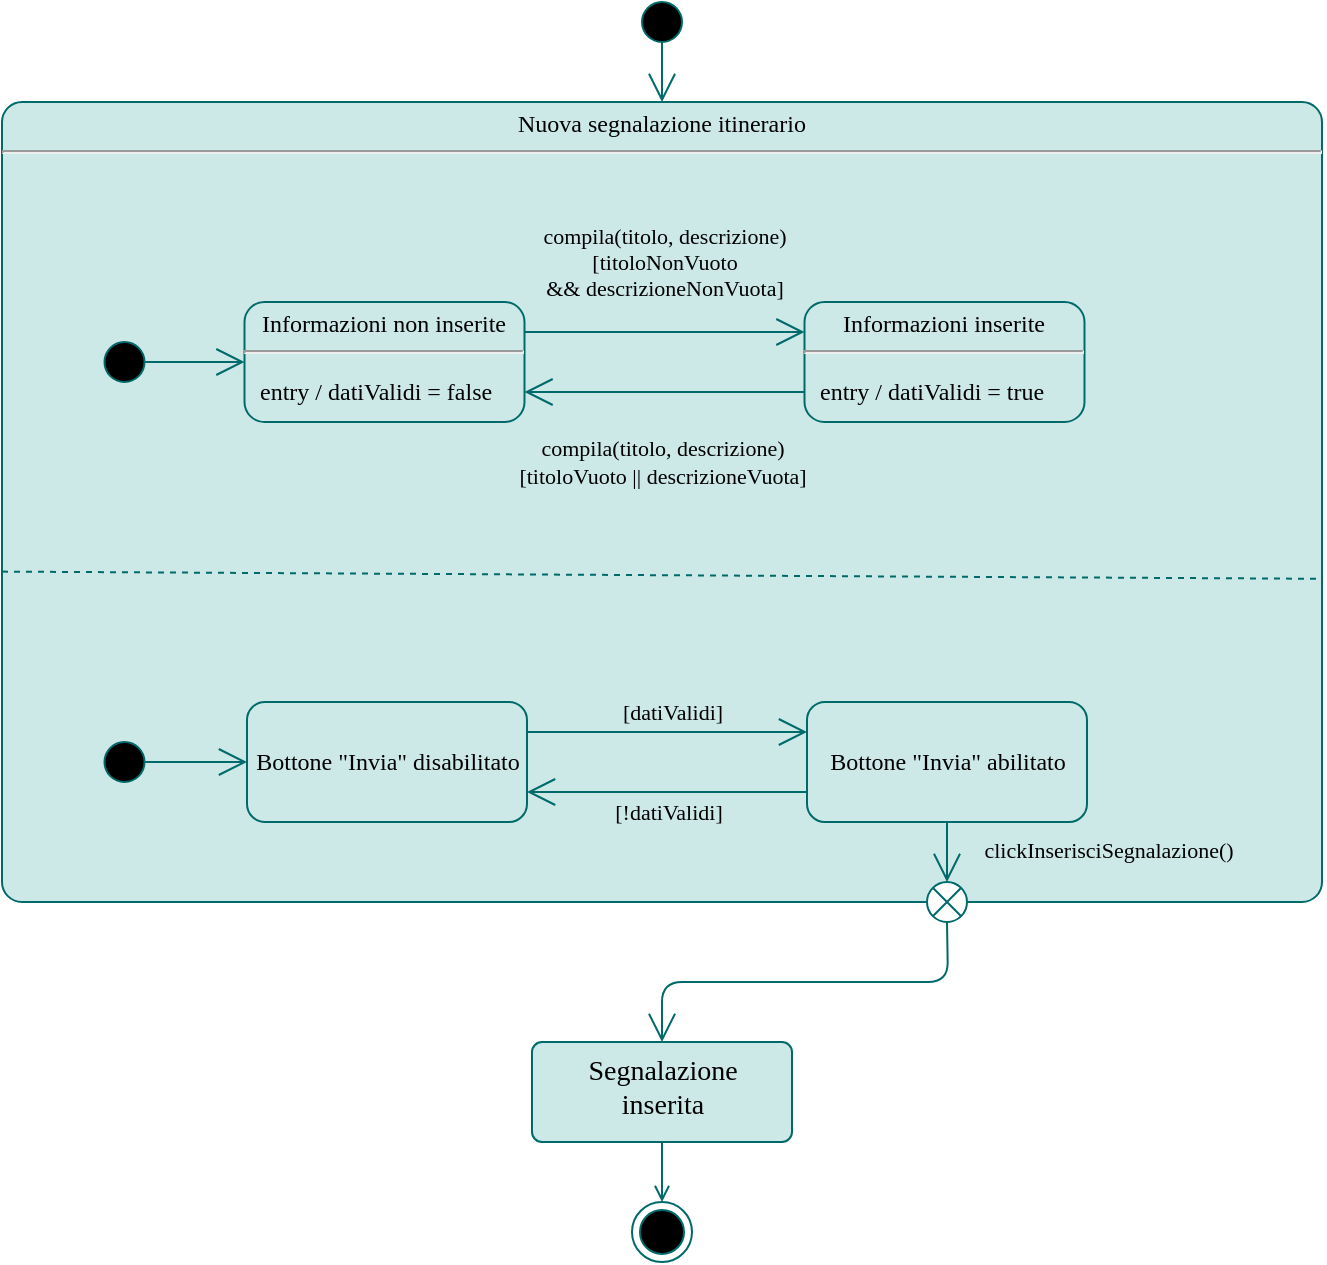 <mxfile pages="2">
    <diagram id="SqWFwGlkPupEOphNOxqh" name="SegnalaItinerario">
        <mxGraphModel dx="1098" dy="779" grid="1" gridSize="10" guides="1" tooltips="1" connect="1" arrows="1" fold="1" page="1" pageScale="1" pageWidth="850" pageHeight="1100" math="0" shadow="0">
            <root>
                <mxCell id="0"/>
                <mxCell id="1" parent="0"/>
                <mxCell id="F_bNq50gZ8Xo4W-b9d4n-4" value="" style="ellipse;html=1;shape=endState;fillColor=#000000;strokeColor=#006A6A;fontFamily=Fira Sans;fontSource=https%3A%2F%2Ffonts.googleapis.com%2Fcss%3Ffamily%3DFira%2BSans;" parent="1" vertex="1">
                    <mxGeometry x="415" y="600" width="30" height="30" as="geometry"/>
                </mxCell>
                <mxCell id="F_bNq50gZ8Xo4W-b9d4n-5" value="" style="edgeStyle=orthogonalEdgeStyle;rounded=0;orthogonalLoop=1;jettySize=auto;html=1;endArrow=open;endFill=0;align=left;fontFamily=Fira Sans;fontSource=https%3A%2F%2Ffonts.googleapis.com%2Fcss%3Ffamily%3DFira%2BSans;strokeColor=#006A6A;exitX=0.5;exitY=1;exitDx=0;exitDy=0;entryX=0.5;entryY=0;entryDx=0;entryDy=0;" parent="1" source="iFypI-3Wn3Z80cT7eZCm-2" target="F_bNq50gZ8Xo4W-b9d4n-4" edge="1">
                    <mxGeometry relative="1" as="geometry">
                        <mxPoint x="440" y="590.0" as="sourcePoint"/>
                        <mxPoint x="440" y="715" as="targetPoint"/>
                    </mxGeometry>
                </mxCell>
                <mxCell id="d_4j5U2coy59K92Y-AQJ-1" value="&lt;p style=&quot;margin: 0px ; margin-top: 4px ; text-align: center&quot;&gt;Nuova segnalazione itinerario&lt;/p&gt;&lt;hr&gt;&lt;p&gt;&lt;/p&gt;&lt;p style=&quot;margin: 0px ; margin-left: 8px ; text-align: left&quot;&gt;&lt;br&gt;&lt;/p&gt;" style="shape=mxgraph.sysml.simpleState;html=1;overflow=fill;whiteSpace=wrap;align=center;container=1;recursiveResize=0;fillColor=#CCE8E7;fontFamily=Fira Sans;fontSource=https%3A%2F%2Ffonts.googleapis.com%2Fcss%3Ffamily%3DFira%2BSans;strokeColor=#006A6A;" parent="1" vertex="1">
                    <mxGeometry x="100" y="50" width="660" height="400" as="geometry">
                        <mxRectangle x="452.5" y="390" width="190" height="60" as="alternateBounds"/>
                    </mxGeometry>
                </mxCell>
                <mxCell id="d_4j5U2coy59K92Y-AQJ-8" value="&lt;p style=&quot;margin: 0px ; margin-top: 4px ; text-align: center&quot;&gt;Informazioni&amp;nbsp;&lt;span&gt;non inserite&lt;/span&gt;&lt;/p&gt;&lt;hr&gt;&lt;p&gt;&lt;/p&gt;&lt;p style=&quot;margin: 0px ; margin-left: 8px ; text-align: left&quot;&gt;entry / datiValidi = false&lt;br&gt;&lt;/p&gt;" style="shape=mxgraph.sysml.simpleState;html=1;overflow=fill;whiteSpace=wrap;align=center;labelBackgroundColor=none;fillColor=#CCE8E7;fontFamily=Fira Sans;fontSource=https%3A%2F%2Ffonts.googleapis.com%2Fcss%3Ffamily%3DFira%2BSans;strokeColor=#006A6A;" parent="d_4j5U2coy59K92Y-AQJ-1" vertex="1">
                    <mxGeometry x="121.25" y="100" width="140" height="60" as="geometry"/>
                </mxCell>
                <mxCell id="d_4j5U2coy59K92Y-AQJ-9" value="compila(titolo, descrizione)&lt;br&gt;[titoloNonVuoto &lt;br&gt;&amp;amp;&amp;amp; descrizioneNonVuota]" style="fillColor=none;edgeStyle=none;html=1;endArrow=open;endSize=12;exitX=1;exitY=0.25;exitDx=0;exitDy=0;entryX=0;entryY=0.25;entryDx=0;entryDy=0;exitPerimeter=0;entryPerimeter=0;backgroundOutline=0;labelBackgroundColor=none;fontFamily=Fira Sans;fontSource=https%3A%2F%2Ffonts.googleapis.com%2Fcss%3Ffamily%3DFira%2BSans;strokeColor=#006A6A;" parent="d_4j5U2coy59K92Y-AQJ-1" source="d_4j5U2coy59K92Y-AQJ-8" target="d_4j5U2coy59K92Y-AQJ-10" edge="1">
                    <mxGeometry y="35" relative="1" as="geometry">
                        <mxPoint x="251.25" y="130" as="sourcePoint"/>
                        <mxPoint x="371.25" y="130" as="targetPoint"/>
                        <mxPoint as="offset"/>
                    </mxGeometry>
                </mxCell>
                <mxCell id="d_4j5U2coy59K92Y-AQJ-10" value="&lt;p style=&quot;margin: 0px ; margin-top: 4px ; text-align: center&quot;&gt;Informazioni&amp;nbsp;&lt;span&gt;inserite&lt;/span&gt;&lt;/p&gt;&lt;hr&gt;&lt;p&gt;&lt;/p&gt;&lt;p style=&quot;margin: 0px ; margin-left: 8px ; text-align: left&quot;&gt;entry / datiValidi = true&lt;br&gt;&lt;/p&gt;" style="shape=mxgraph.sysml.simpleState;html=1;overflow=fill;whiteSpace=wrap;align=center;labelBackgroundColor=none;fillColor=#CCE8E7;fontFamily=Fira Sans;fontSource=https%3A%2F%2Ffonts.googleapis.com%2Fcss%3Ffamily%3DFira%2BSans;strokeColor=#006A6A;" parent="d_4j5U2coy59K92Y-AQJ-1" vertex="1">
                    <mxGeometry x="401.25" y="100" width="140" height="60" as="geometry"/>
                </mxCell>
                <mxCell id="d_4j5U2coy59K92Y-AQJ-11" value="compila(titolo, descrizione)&lt;br&gt;[titoloVuoto || descrizioneVuota]" style="strokeColor=#006A6A;fillColor=inherit;gradientColor=inherit;edgeStyle=none;html=1;endArrow=open;endSize=12;exitX=0;exitY=0.75;exitDx=0;exitDy=0;entryX=1;entryY=0.75;entryDx=0;entryDy=0;exitPerimeter=0;entryPerimeter=0;labelBackgroundColor=none;fontFamily=Fira Sans;fontSource=https%3A%2F%2Ffonts.googleapis.com%2Fcss%3Ffamily%3DFira%2BSans;" parent="d_4j5U2coy59K92Y-AQJ-1" source="d_4j5U2coy59K92Y-AQJ-10" target="d_4j5U2coy59K92Y-AQJ-8" edge="1">
                    <mxGeometry x="0.018" y="35" relative="1" as="geometry">
                        <mxPoint x="266.25" y="170" as="sourcePoint"/>
                        <mxPoint x="396.25" y="170" as="targetPoint"/>
                        <mxPoint as="offset"/>
                    </mxGeometry>
                </mxCell>
                <mxCell id="d_4j5U2coy59K92Y-AQJ-12" value="" style="shape=ellipse;html=1;fillColor=#000000;verticalLabelPosition=bottom;labelBackgroundColor=#ffffff;verticalAlign=top;fontFamily=Fira Sans;fontSource=https%3A%2F%2Ffonts.googleapis.com%2Fcss%3Ffamily%3DFira%2BSans;strokeColor=#006A6A;" parent="d_4j5U2coy59K92Y-AQJ-1" vertex="1">
                    <mxGeometry x="51.25" y="120" width="20" height="20" as="geometry"/>
                </mxCell>
                <mxCell id="d_4j5U2coy59K92Y-AQJ-13" value="" style="strokeColor=#006A6A;fillColor=inherit;gradientColor=inherit;edgeStyle=none;html=1;endArrow=open;endSize=12;entryX=0;entryY=0.5;entryDx=0;entryDy=0;entryPerimeter=0;fontFamily=Fira Sans;fontSource=https%3A%2F%2Ffonts.googleapis.com%2Fcss%3Ffamily%3DFira%2BSans;" parent="d_4j5U2coy59K92Y-AQJ-1" source="d_4j5U2coy59K92Y-AQJ-12" target="d_4j5U2coy59K92Y-AQJ-8" edge="1">
                    <mxGeometry relative="1" as="geometry">
                        <mxPoint x="110" y="-80" as="targetPoint"/>
                    </mxGeometry>
                </mxCell>
                <mxCell id="d_4j5U2coy59K92Y-AQJ-14" value="Bottone &quot;Invia&quot; disabilitato" style="strokeColor=#006A6A;fillColor=inherit;gradientColor=inherit;shape=rect;html=1;rounded=1;whiteSpace=wrap;align=center;fontFamily=Fira Sans;fontSource=https%3A%2F%2Ffonts.googleapis.com%2Fcss%3Ffamily%3DFira%2BSans;" parent="d_4j5U2coy59K92Y-AQJ-1" vertex="1">
                    <mxGeometry x="122.5" y="300" width="140" height="60" as="geometry"/>
                </mxCell>
                <mxCell id="d_4j5U2coy59K92Y-AQJ-15" value="" style="shape=ellipse;html=1;fillColor=#000000;verticalLabelPosition=bottom;labelBackgroundColor=#ffffff;verticalAlign=top;fontFamily=Fira Sans;fontSource=https%3A%2F%2Ffonts.googleapis.com%2Fcss%3Ffamily%3DFira%2BSans;strokeColor=#006A6A;" parent="d_4j5U2coy59K92Y-AQJ-1" vertex="1">
                    <mxGeometry x="51.25" y="320" width="20" height="20" as="geometry"/>
                </mxCell>
                <mxCell id="d_4j5U2coy59K92Y-AQJ-16" value="" style="strokeColor=#006A6A;fillColor=inherit;gradientColor=inherit;edgeStyle=none;html=1;endArrow=open;endSize=12;entryX=0;entryY=0.5;entryDx=0;entryDy=0;fontFamily=Fira Sans;fontSource=https%3A%2F%2Ffonts.googleapis.com%2Fcss%3Ffamily%3DFira%2BSans;" parent="d_4j5U2coy59K92Y-AQJ-1" source="d_4j5U2coy59K92Y-AQJ-15" target="d_4j5U2coy59K92Y-AQJ-14" edge="1">
                    <mxGeometry relative="1" as="geometry"/>
                </mxCell>
                <mxCell id="d_4j5U2coy59K92Y-AQJ-17" value="" style="strokeColor=#006A6A;fillColor=inherit;gradientColor=inherit;edgeStyle=none;html=1;endArrow=open;endSize=12;exitX=1;exitY=0.25;exitDx=0;exitDy=0;entryX=0;entryY=0.25;entryDx=0;entryDy=0;fontFamily=Fira Sans;fontSource=https%3A%2F%2Ffonts.googleapis.com%2Fcss%3Ffamily%3DFira%2BSans;" parent="d_4j5U2coy59K92Y-AQJ-1" source="d_4j5U2coy59K92Y-AQJ-14" target="d_4j5U2coy59K92Y-AQJ-20" edge="1">
                    <mxGeometry relative="1" as="geometry"/>
                </mxCell>
                <mxCell id="d_4j5U2coy59K92Y-AQJ-18" value="[datiValidi]" style="edgeLabel;html=1;align=center;verticalAlign=middle;resizable=0;points=[];labelBackgroundColor=#CCE8E7;fontFamily=Fira Sans;fontSource=https%3A%2F%2Ffonts.googleapis.com%2Fcss%3Ffamily%3DFira%2BSans;strokeColor=#006A6A;" parent="d_4j5U2coy59K92Y-AQJ-17" vertex="1" connectable="0">
                    <mxGeometry x="0.21" relative="1" as="geometry">
                        <mxPoint x="-12" y="-10" as="offset"/>
                    </mxGeometry>
                </mxCell>
                <mxCell id="d_4j5U2coy59K92Y-AQJ-19" value="[!datiValidi]" style="strokeColor=#006A6A;fillColor=inherit;gradientColor=inherit;edgeStyle=none;html=1;endArrow=open;endSize=12;exitX=0;exitY=0.75;exitDx=0;exitDy=0;entryX=1;entryY=0.75;entryDx=0;entryDy=0;labelBackgroundColor=#CCE8E7;fontFamily=Fira Sans;fontSource=https%3A%2F%2Ffonts.googleapis.com%2Fcss%3Ffamily%3DFira%2BSans;" parent="d_4j5U2coy59K92Y-AQJ-1" source="d_4j5U2coy59K92Y-AQJ-20" target="d_4j5U2coy59K92Y-AQJ-14" edge="1">
                    <mxGeometry y="10" relative="1" as="geometry">
                        <mxPoint x="282.5" y="330" as="sourcePoint"/>
                        <mxPoint x="362.5" y="330" as="targetPoint"/>
                        <mxPoint as="offset"/>
                    </mxGeometry>
                </mxCell>
                <mxCell id="d_4j5U2coy59K92Y-AQJ-20" value="Bottone &quot;Invia&quot; abilitato" style="strokeColor=#006A6A;fillColor=inherit;gradientColor=inherit;shape=rect;html=1;rounded=1;whiteSpace=wrap;align=center;fontFamily=Fira Sans;fontSource=https%3A%2F%2Ffonts.googleapis.com%2Fcss%3Ffamily%3DFira%2BSans;" parent="d_4j5U2coy59K92Y-AQJ-1" vertex="1">
                    <mxGeometry x="402.5" y="300" width="140" height="60" as="geometry"/>
                </mxCell>
                <mxCell id="d_4j5U2coy59K92Y-AQJ-21" value="" style="strokeColor=#006A6A;fillColor=inherit;gradientColor=inherit;edgeStyle=none;html=1;endArrow=open;endSize=12;exitX=0.5;exitY=1;exitDx=0;exitDy=0;entryX=0.5;entryY=0;entryDx=0;entryDy=0;entryPerimeter=0;fontFamily=Fira Sans;fontSource=https%3A%2F%2Ffonts.googleapis.com%2Fcss%3Ffamily%3DFira%2BSans;" parent="d_4j5U2coy59K92Y-AQJ-1" source="d_4j5U2coy59K92Y-AQJ-20" target="d_4j5U2coy59K92Y-AQJ-23" edge="1">
                    <mxGeometry relative="1" as="geometry">
                        <mxPoint x="-169.5" y="319.52" as="sourcePoint"/>
                        <mxPoint x="-59.5" y="319.52" as="targetPoint"/>
                    </mxGeometry>
                </mxCell>
                <mxCell id="d_4j5U2coy59K92Y-AQJ-22" value="clickInserisciSegnalazione()" style="edgeLabel;html=1;align=center;verticalAlign=middle;resizable=0;points=[];labelBackgroundColor=#CCE8E7;fontFamily=Fira Sans;fontSource=https%3A%2F%2Ffonts.googleapis.com%2Fcss%3Ffamily%3DFira%2BSans;strokeColor=#006A6A;" parent="d_4j5U2coy59K92Y-AQJ-21" vertex="1" connectable="0">
                    <mxGeometry x="0.21" relative="1" as="geometry">
                        <mxPoint x="80" y="-4" as="offset"/>
                    </mxGeometry>
                </mxCell>
                <mxCell id="d_4j5U2coy59K92Y-AQJ-23" value="" style="shape=mxgraph.sysml.flowFinal;labelPosition=right;verticalLabelPosition=top;spacingTop=5;spacingLeft=3;align=left;verticalAlign=top;resizable=0;fontFamily=Fira Sans;fontSource=https%3A%2F%2Ffonts.googleapis.com%2Fcss%3Ffamily%3DFira%2BSans;strokeColor=#006A6A;" parent="d_4j5U2coy59K92Y-AQJ-1" vertex="1">
                    <mxGeometry x="462.5" y="390" width="20" height="20" as="geometry"/>
                </mxCell>
                <mxCell id="d_4j5U2coy59K92Y-AQJ-43" value="" style="strokeColor=#006A6A;fillColor=inherit;gradientColor=inherit;edgeStyle=none;html=1;endArrow=open;endSize=12;entryX=0.5;entryY=0;entryDx=0;entryDy=0;entryPerimeter=0;fontFamily=Fira Sans;fontSource=https%3A%2F%2Ffonts.googleapis.com%2Fcss%3Ffamily%3DFira%2BSans;exitX=0.5;exitY=1;exitDx=0;exitDy=0;" parent="1" source="d_4j5U2coy59K92Y-AQJ-44" target="d_4j5U2coy59K92Y-AQJ-1" edge="1">
                    <mxGeometry relative="1" as="geometry">
                        <mxPoint x="468" y="20" as="targetPoint"/>
                    </mxGeometry>
                </mxCell>
                <mxCell id="d_4j5U2coy59K92Y-AQJ-44" value="" style="shape=ellipse;html=1;fillColor=#000000;verticalLabelPosition=bottom;labelBackgroundColor=#ffffff;verticalAlign=top;fontFamily=Fira Sans;fontSource=https%3A%2F%2Ffonts.googleapis.com%2Fcss%3Ffamily%3DFira%2BSans;strokeColor=#006A6A;" parent="1" vertex="1">
                    <mxGeometry x="420" width="20" height="20" as="geometry"/>
                </mxCell>
                <mxCell id="d_4j5U2coy59K92Y-AQJ-45" value="" style="endArrow=none;dashed=1;html=1;labelBackgroundColor=#CCE8E7;fontFamily=Fira Sans;fontSource=https%3A%2F%2Ffonts.googleapis.com%2Fcss%3Ffamily%3DFira%2BSans;fontSize=14;strokeColor=#006A6A;exitX=0;exitY=0.587;exitDx=0;exitDy=0;exitPerimeter=0;entryX=1;entryY=0.596;entryDx=0;entryDy=0;entryPerimeter=0;" parent="1" source="d_4j5U2coy59K92Y-AQJ-1" target="d_4j5U2coy59K92Y-AQJ-1" edge="1">
                    <mxGeometry width="50" height="50" relative="1" as="geometry">
                        <mxPoint x="400" y="550" as="sourcePoint"/>
                        <mxPoint x="750" y="285" as="targetPoint"/>
                    </mxGeometry>
                </mxCell>
                <mxCell id="iFypI-3Wn3Z80cT7eZCm-2" value="Segnalazione&lt;br&gt;inserita" style="html=1;align=center;verticalAlign=top;rounded=1;absoluteArcSize=1;arcSize=10;dashed=0;fontSize=14;fillColor=#CCE8E7;strokeColor=#006A6A;fontFamily=Fira Sans;fontSource=https%3A%2F%2Ffonts.googleapis.com%2Fcss%3Ffamily%3DFira%2BSans;" parent="1" vertex="1">
                    <mxGeometry x="365" y="520" width="130" height="50" as="geometry"/>
                </mxCell>
                <mxCell id="XzpE4tGOXCY6Szkc9caX-1" value="" style="strokeColor=#006A6A;fillColor=inherit;gradientColor=inherit;edgeStyle=none;html=1;endArrow=open;endSize=12;exitX=0.5;exitY=1;exitDx=0;exitDy=0;entryX=0.5;entryY=0;entryDx=0;entryDy=0;fontFamily=Fira Sans;fontSource=https%3A%2F%2Ffonts.googleapis.com%2Fcss%3Ffamily%3DFira%2BSans;exitPerimeter=0;" parent="1" source="d_4j5U2coy59K92Y-AQJ-23" target="iFypI-3Wn3Z80cT7eZCm-2" edge="1">
                    <mxGeometry relative="1" as="geometry">
                        <mxPoint x="410" y="480" as="sourcePoint"/>
                        <mxPoint x="410" y="510" as="targetPoint"/>
                        <Array as="points">
                            <mxPoint x="573" y="490"/>
                            <mxPoint x="430" y="490"/>
                        </Array>
                    </mxGeometry>
                </mxCell>
            </root>
        </mxGraphModel>
    </diagram>
    <diagram id="YHVfvykiVUKUb5ghU3nG" name="CreaItinerario">
        <mxGraphModel dx="4170" dy="1198" grid="1" gridSize="10" guides="1" tooltips="1" connect="1" arrows="1" fold="1" page="1" pageScale="1" pageWidth="827" pageHeight="1169" math="0" shadow="0">
            <root>
                <mxCell id="PN0qWD7VaQw6Qfc42OEK-0"/>
                <mxCell id="PN0qWD7VaQw6Qfc42OEK-1" parent="PN0qWD7VaQw6Qfc42OEK-0"/>
                <mxCell id="_H24lGFvtEm-jscXS2xH-21" value="&lt;p style=&quot;margin: 0px ; margin-top: 4px ; text-align: center&quot;&gt;Inserimento dettagli itinerario&lt;/p&gt;&lt;hr&gt;&lt;p&gt;&lt;/p&gt;&lt;p style=&quot;margin: 0px ; margin-left: 8px ; text-align: left&quot;&gt;&lt;br&gt;&lt;/p&gt;" style="shape=mxgraph.sysml.simpleState;html=1;overflow=fill;whiteSpace=wrap;align=center;container=1;recursiveResize=0;fillColor=#CCE8E7;fontFamily=Fira Sans;fontSource=https%3A%2F%2Ffonts.googleapis.com%2Fcss%3Ffamily%3DFira%2BSans;strokeColor=#006A6A;" parent="PN0qWD7VaQw6Qfc42OEK-1" vertex="1">
                    <mxGeometry x="-1570" y="60" width="680" height="720" as="geometry">
                        <mxRectangle x="452.5" y="390" width="190" height="60" as="alternateBounds"/>
                    </mxGeometry>
                </mxCell>
                <mxCell id="_H24lGFvtEm-jscXS2xH-84" value="Switch &quot;Accessibilità&quot; &lt;br&gt;off" style="strokeColor=#006A6A;fillColor=inherit;gradientColor=inherit;shape=rect;html=1;rounded=1;whiteSpace=wrap;align=center;fontFamily=Fira Sans;fontSource=https%3A%2F%2Ffonts.googleapis.com%2Fcss%3Ffamily%3DFira%2BSans;" parent="_H24lGFvtEm-jscXS2xH-21" vertex="1">
                    <mxGeometry x="141.25" y="500" width="140" height="40" as="geometry"/>
                </mxCell>
                <mxCell id="_H24lGFvtEm-jscXS2xH-85" value="Switch &quot;Accessibilità&quot;&lt;br&gt;on" style="strokeColor=#006A6A;fillColor=inherit;gradientColor=inherit;shape=rect;html=1;rounded=1;whiteSpace=wrap;align=center;fontFamily=Fira Sans;fontSource=https%3A%2F%2Ffonts.googleapis.com%2Fcss%3Ffamily%3DFira%2BSans;" parent="_H24lGFvtEm-jscXS2xH-21" vertex="1">
                    <mxGeometry x="421.25" y="500" width="140" height="40" as="geometry"/>
                </mxCell>
                <mxCell id="_H24lGFvtEm-jscXS2xH-88" value="click()" style="strokeColor=#006A6A;fillColor=inherit;gradientColor=inherit;edgeStyle=none;html=1;endArrow=open;endSize=12;exitX=0;exitY=0.75;exitDx=0;exitDy=0;entryX=1;entryY=0.75;entryDx=0;entryDy=0;labelBackgroundColor=#CCE8E7;fontFamily=Fira Sans;fontSource=https%3A%2F%2Ffonts.googleapis.com%2Fcss%3Ffamily%3DFira%2BSans;" parent="_H24lGFvtEm-jscXS2xH-21" source="_H24lGFvtEm-jscXS2xH-85" target="_H24lGFvtEm-jscXS2xH-84" edge="1">
                    <mxGeometry y="10" relative="1" as="geometry">
                        <mxPoint x="301.25" y="520" as="sourcePoint"/>
                        <mxPoint x="381.25" y="520" as="targetPoint"/>
                        <mxPoint as="offset"/>
                    </mxGeometry>
                </mxCell>
                <mxCell id="_H24lGFvtEm-jscXS2xH-89" value="click()" style="strokeColor=#006A6A;fillColor=inherit;gradientColor=inherit;edgeStyle=none;html=1;endArrow=open;endSize=12;exitX=1;exitY=0.25;exitDx=0;exitDy=0;entryX=0;entryY=0.25;entryDx=0;entryDy=0;labelBackgroundColor=#CCE8E7;fontFamily=Fira Sans;fontSource=https%3A%2F%2Ffonts.googleapis.com%2Fcss%3Ffamily%3DFira%2BSans;" parent="_H24lGFvtEm-jscXS2xH-21" source="_H24lGFvtEm-jscXS2xH-84" target="_H24lGFvtEm-jscXS2xH-85" edge="1">
                    <mxGeometry y="10" relative="1" as="geometry">
                        <mxPoint x="420" y="480" as="sourcePoint"/>
                        <mxPoint x="280" y="480" as="targetPoint"/>
                        <mxPoint as="offset"/>
                    </mxGeometry>
                </mxCell>
                <mxCell id="_H24lGFvtEm-jscXS2xH-83" value="" style="shape=ellipse;html=1;fillColor=#000000;verticalLabelPosition=bottom;labelBackgroundColor=#ffffff;verticalAlign=top;fontFamily=Fira Sans;fontSource=https%3A%2F%2Ffonts.googleapis.com%2Fcss%3Ffamily%3DFira%2BSans;strokeColor=#006A6A;" parent="_H24lGFvtEm-jscXS2xH-21" vertex="1">
                    <mxGeometry x="71.25" y="510" width="20" height="20" as="geometry"/>
                </mxCell>
                <mxCell id="_H24lGFvtEm-jscXS2xH-86" value="" style="strokeColor=#006A6A;fillColor=inherit;gradientColor=inherit;edgeStyle=none;html=1;endArrow=open;endSize=12;entryX=0;entryY=0.5;entryDx=0;entryDy=0;fontFamily=Fira Sans;fontSource=https%3A%2F%2Ffonts.googleapis.com%2Fcss%3Ffamily%3DFira%2BSans;" parent="_H24lGFvtEm-jscXS2xH-21" target="_H24lGFvtEm-jscXS2xH-84" edge="1">
                    <mxGeometry relative="1" as="geometry">
                        <mxPoint x="90" y="520" as="sourcePoint"/>
                    </mxGeometry>
                </mxCell>
                <mxCell id="_H24lGFvtEm-jscXS2xH-48" value="&lt;p style=&quot;margin: 0px ; margin-top: 4px ; text-align: center&quot;&gt;Informazioni&amp;nbsp;&lt;span&gt;non inserite&lt;/span&gt;&lt;/p&gt;&lt;hr&gt;&lt;p&gt;&lt;/p&gt;&lt;p style=&quot;margin: 0px ; margin-left: 8px ; text-align: left&quot;&gt;entry / datiValidi = false&lt;br&gt;&lt;/p&gt;" style="shape=mxgraph.sysml.simpleState;html=1;overflow=fill;whiteSpace=wrap;align=center;labelBackgroundColor=none;fillColor=#CCE8E7;fontFamily=Fira Sans;fontSource=https%3A%2F%2Ffonts.googleapis.com%2Fcss%3Ffamily%3DFira%2BSans;strokeColor=#006A6A;" parent="_H24lGFvtEm-jscXS2xH-21" vertex="1">
                    <mxGeometry x="141.25" y="90" width="140" height="60" as="geometry"/>
                </mxCell>
                <mxCell id="_H24lGFvtEm-jscXS2xH-46" value="compila(titolo, descrizione, durata)&lt;br&gt;[titoloNonVuoto &lt;br&gt;&amp;amp;&amp;amp; durataNonVuota]" style="fillColor=none;edgeStyle=none;html=1;endArrow=open;endSize=12;exitX=1;exitY=0.25;exitDx=0;exitDy=0;entryX=0;entryY=0.25;entryDx=0;entryDy=0;exitPerimeter=0;entryPerimeter=0;backgroundOutline=0;labelBackgroundColor=none;fontFamily=Fira Sans;fontSource=https%3A%2F%2Ffonts.googleapis.com%2Fcss%3Ffamily%3DFira%2BSans;strokeColor=#006A6A;" parent="_H24lGFvtEm-jscXS2xH-21" source="_H24lGFvtEm-jscXS2xH-48" target="_H24lGFvtEm-jscXS2xH-49" edge="1">
                    <mxGeometry y="35" relative="1" as="geometry">
                        <mxPoint x="271.25" y="120" as="sourcePoint"/>
                        <mxPoint x="391.25" y="120" as="targetPoint"/>
                        <mxPoint as="offset"/>
                    </mxGeometry>
                </mxCell>
                <mxCell id="_H24lGFvtEm-jscXS2xH-49" value="&lt;p style=&quot;margin: 0px ; margin-top: 4px ; text-align: center&quot;&gt;Informazioni&amp;nbsp;&lt;span&gt;inserite&lt;/span&gt;&lt;/p&gt;&lt;hr&gt;&lt;p&gt;&lt;/p&gt;&lt;p style=&quot;margin: 0px ; margin-left: 8px ; text-align: left&quot;&gt;entry / datiValidi = true&lt;br&gt;&lt;/p&gt;" style="shape=mxgraph.sysml.simpleState;html=1;overflow=fill;whiteSpace=wrap;align=center;labelBackgroundColor=none;fillColor=#CCE8E7;fontFamily=Fira Sans;fontSource=https%3A%2F%2Ffonts.googleapis.com%2Fcss%3Ffamily%3DFira%2BSans;strokeColor=#006A6A;" parent="_H24lGFvtEm-jscXS2xH-21" vertex="1">
                    <mxGeometry x="421.25" y="90" width="140" height="60" as="geometry"/>
                </mxCell>
                <mxCell id="_H24lGFvtEm-jscXS2xH-82" value="compila(titolo, descrizione, durata)&lt;br&gt;[titoloVuoto || durataVuota]" style="strokeColor=#006A6A;fillColor=inherit;gradientColor=inherit;edgeStyle=none;html=1;endArrow=open;endSize=12;exitX=0;exitY=0.75;exitDx=0;exitDy=0;entryX=1;entryY=0.75;entryDx=0;entryDy=0;exitPerimeter=0;entryPerimeter=0;labelBackgroundColor=none;fontFamily=Fira Sans;fontSource=https%3A%2F%2Ffonts.googleapis.com%2Fcss%3Ffamily%3DFira%2BSans;" parent="_H24lGFvtEm-jscXS2xH-21" source="_H24lGFvtEm-jscXS2xH-49" target="_H24lGFvtEm-jscXS2xH-48" edge="1">
                    <mxGeometry x="0.018" y="35" relative="1" as="geometry">
                        <mxPoint x="286.25" y="160" as="sourcePoint"/>
                        <mxPoint x="416.25" y="160" as="targetPoint"/>
                        <mxPoint as="offset"/>
                    </mxGeometry>
                </mxCell>
                <mxCell id="_H24lGFvtEm-jscXS2xH-41" value="" style="shape=ellipse;html=1;fillColor=#000000;verticalLabelPosition=bottom;labelBackgroundColor=#ffffff;verticalAlign=top;fontFamily=Fira Sans;fontSource=https%3A%2F%2Ffonts.googleapis.com%2Fcss%3Ffamily%3DFira%2BSans;strokeColor=#006A6A;" parent="_H24lGFvtEm-jscXS2xH-21" vertex="1">
                    <mxGeometry x="71.25" y="110" width="20" height="20" as="geometry"/>
                </mxCell>
                <mxCell id="_H24lGFvtEm-jscXS2xH-44" value="" style="strokeColor=#006A6A;fillColor=inherit;gradientColor=inherit;edgeStyle=none;html=1;endArrow=open;endSize=12;entryX=0;entryY=0.5;entryDx=0;entryDy=0;entryPerimeter=0;fontFamily=Fira Sans;fontSource=https%3A%2F%2Ffonts.googleapis.com%2Fcss%3Ffamily%3DFira%2BSans;" parent="_H24lGFvtEm-jscXS2xH-21" source="_H24lGFvtEm-jscXS2xH-41" target="_H24lGFvtEm-jscXS2xH-48" edge="1">
                    <mxGeometry relative="1" as="geometry">
                        <mxPoint x="130" y="-80" as="targetPoint"/>
                    </mxGeometry>
                </mxCell>
                <mxCell id="_H24lGFvtEm-jscXS2xH-55" value="Bottone&lt;br&gt;&quot;Avanti&quot; disabilitato" style="strokeColor=#006A6A;fillColor=inherit;gradientColor=inherit;shape=rect;html=1;rounded=1;whiteSpace=wrap;align=center;fontFamily=Fira Sans;fontSource=https%3A%2F%2Ffonts.googleapis.com%2Fcss%3Ffamily%3DFira%2BSans;" parent="_H24lGFvtEm-jscXS2xH-21" vertex="1">
                    <mxGeometry x="141.25" y="630" width="140" height="40" as="geometry"/>
                </mxCell>
                <mxCell id="_H24lGFvtEm-jscXS2xH-54" value="" style="shape=ellipse;html=1;fillColor=#000000;verticalLabelPosition=bottom;labelBackgroundColor=#ffffff;verticalAlign=top;fontFamily=Fira Sans;fontSource=https%3A%2F%2Ffonts.googleapis.com%2Fcss%3Ffamily%3DFira%2BSans;strokeColor=#006A6A;" parent="_H24lGFvtEm-jscXS2xH-21" vertex="1">
                    <mxGeometry x="70" y="640" width="20" height="20" as="geometry"/>
                </mxCell>
                <mxCell id="_H24lGFvtEm-jscXS2xH-57" value="" style="strokeColor=#006A6A;fillColor=inherit;gradientColor=inherit;edgeStyle=none;html=1;endArrow=open;endSize=12;entryX=0;entryY=0.5;entryDx=0;entryDy=0;fontFamily=Fira Sans;fontSource=https%3A%2F%2Ffonts.googleapis.com%2Fcss%3Ffamily%3DFira%2BSans;" parent="_H24lGFvtEm-jscXS2xH-21" source="_H24lGFvtEm-jscXS2xH-54" target="_H24lGFvtEm-jscXS2xH-55" edge="1">
                    <mxGeometry relative="1" as="geometry"/>
                </mxCell>
                <mxCell id="_H24lGFvtEm-jscXS2xH-58" value="" style="strokeColor=#006A6A;fillColor=inherit;gradientColor=inherit;edgeStyle=none;html=1;endArrow=open;endSize=12;exitX=1;exitY=0.25;exitDx=0;exitDy=0;entryX=0;entryY=0.25;entryDx=0;entryDy=0;fontFamily=Fira Sans;fontSource=https%3A%2F%2Ffonts.googleapis.com%2Fcss%3Ffamily%3DFira%2BSans;" parent="_H24lGFvtEm-jscXS2xH-21" source="_H24lGFvtEm-jscXS2xH-55" target="_H24lGFvtEm-jscXS2xH-56" edge="1">
                    <mxGeometry relative="1" as="geometry"/>
                </mxCell>
                <mxCell id="_H24lGFvtEm-jscXS2xH-59" value="[datiValidi]" style="edgeLabel;html=1;align=center;verticalAlign=middle;resizable=0;points=[];labelBackgroundColor=#CCE8E7;fontFamily=Fira Sans;fontSource=https%3A%2F%2Ffonts.googleapis.com%2Fcss%3Ffamily%3DFira%2BSans;strokeColor=#006A6A;" parent="_H24lGFvtEm-jscXS2xH-58" vertex="1" connectable="0">
                    <mxGeometry x="0.21" relative="1" as="geometry">
                        <mxPoint x="-12" y="-10" as="offset"/>
                    </mxGeometry>
                </mxCell>
                <mxCell id="_H24lGFvtEm-jscXS2xH-60" value="[!datiValidi]" style="strokeColor=#006A6A;fillColor=inherit;gradientColor=inherit;edgeStyle=none;html=1;endArrow=open;endSize=12;exitX=0;exitY=0.75;exitDx=0;exitDy=0;entryX=1;entryY=0.75;entryDx=0;entryDy=0;labelBackgroundColor=#CCE8E7;fontFamily=Fira Sans;fontSource=https%3A%2F%2Ffonts.googleapis.com%2Fcss%3Ffamily%3DFira%2BSans;" parent="_H24lGFvtEm-jscXS2xH-21" source="_H24lGFvtEm-jscXS2xH-56" target="_H24lGFvtEm-jscXS2xH-55" edge="1">
                    <mxGeometry y="10" relative="1" as="geometry">
                        <mxPoint x="301.25" y="650" as="sourcePoint"/>
                        <mxPoint x="381.25" y="650" as="targetPoint"/>
                        <mxPoint as="offset"/>
                    </mxGeometry>
                </mxCell>
                <mxCell id="_H24lGFvtEm-jscXS2xH-56" value="Bottone&lt;br&gt;&quot;Avanti&quot; abilitato" style="strokeColor=#006A6A;fillColor=inherit;gradientColor=inherit;shape=rect;html=1;rounded=1;whiteSpace=wrap;align=center;fontFamily=Fira Sans;fontSource=https%3A%2F%2Ffonts.googleapis.com%2Fcss%3Ffamily%3DFira%2BSans;" parent="_H24lGFvtEm-jscXS2xH-21" vertex="1">
                    <mxGeometry x="421.25" y="630" width="140" height="40" as="geometry"/>
                </mxCell>
                <mxCell id="_H24lGFvtEm-jscXS2xH-62" value="" style="strokeColor=#006A6A;fillColor=inherit;gradientColor=inherit;edgeStyle=none;html=1;endArrow=open;endSize=12;exitX=0.5;exitY=1;exitDx=0;exitDy=0;entryX=0.5;entryY=0;entryDx=0;entryDy=0;entryPerimeter=0;fontFamily=Fira Sans;fontSource=https%3A%2F%2Ffonts.googleapis.com%2Fcss%3Ffamily%3DFira%2BSans;" parent="_H24lGFvtEm-jscXS2xH-21" source="_H24lGFvtEm-jscXS2xH-56" target="_H24lGFvtEm-jscXS2xH-61" edge="1">
                    <mxGeometry relative="1" as="geometry">
                        <mxPoint x="541.25" y="669.52" as="sourcePoint"/>
                        <mxPoint x="651.25" y="669.52" as="targetPoint"/>
                    </mxGeometry>
                </mxCell>
                <mxCell id="_H24lGFvtEm-jscXS2xH-63" value="clickAvanti()" style="edgeLabel;html=1;align=center;verticalAlign=middle;resizable=0;points=[];labelBackgroundColor=#CCE8E7;fontFamily=Fira Sans;fontSource=https%3A%2F%2Ffonts.googleapis.com%2Fcss%3Ffamily%3DFira%2BSans;strokeColor=#006A6A;" parent="_H24lGFvtEm-jscXS2xH-62" vertex="1" connectable="0">
                    <mxGeometry x="0.21" relative="1" as="geometry">
                        <mxPoint x="30" y="-4" as="offset"/>
                    </mxGeometry>
                </mxCell>
                <mxCell id="_H24lGFvtEm-jscXS2xH-61" value="" style="shape=mxgraph.sysml.flowFinal;labelPosition=right;verticalLabelPosition=top;spacingTop=5;spacingLeft=3;align=left;verticalAlign=top;resizable=0;fontFamily=Fira Sans;fontSource=https%3A%2F%2Ffonts.googleapis.com%2Fcss%3Ffamily%3DFira%2BSans;strokeColor=#006A6A;" parent="_H24lGFvtEm-jscXS2xH-21" vertex="1">
                    <mxGeometry x="481.25" y="710" width="20" height="20" as="geometry"/>
                </mxCell>
                <mxCell id="_H24lGFvtEm-jscXS2xH-66" value="&lt;p style=&quot;margin: 0px ; margin-top: 4px ; text-align: center&quot;&gt;ChipGroup Difficoltà&lt;/p&gt;&lt;hr&gt;&lt;p&gt;&lt;/p&gt;&lt;p style=&quot;margin: 0px ; margin-left: 8px ; text-align: left&quot;&gt;&lt;br&gt;&lt;/p&gt;" style="shape=mxgraph.sysml.simpleState;html=1;overflow=fill;whiteSpace=wrap;align=center;container=1;recursiveResize=0;fillColor=#CCE8E7;fontFamily=Fira Sans;fontSource=https%3A%2F%2Ffonts.googleapis.com%2Fcss%3Ffamily%3DFira%2BSans;strokeColor=#006A6A;" parent="_H24lGFvtEm-jscXS2xH-21" vertex="1">
                    <mxGeometry x="111.25" y="240" width="480" height="190" as="geometry">
                        <mxRectangle x="100" y="50" width="140" height="60" as="alternateBounds"/>
                    </mxGeometry>
                </mxCell>
                <mxCell id="_H24lGFvtEm-jscXS2xH-67" value="Chip &quot;Facile&quot;&lt;br&gt;selezionata" style="html=1;align=center;verticalAlign=top;rounded=1;absoluteArcSize=1;arcSize=10;dashed=0;fillColor=#CCE8E7;fontFamily=Fira Sans;fontSource=https%3A%2F%2Ffonts.googleapis.com%2Fcss%3Ffamily%3DFira%2BSans;strokeColor=#006A6A;" parent="_H24lGFvtEm-jscXS2xH-66" vertex="1">
                    <mxGeometry x="70.004" y="40" width="143.415" height="40" as="geometry"/>
                </mxCell>
                <mxCell id="_H24lGFvtEm-jscXS2xH-68" value="Chip &quot;Intermedio&quot;&lt;br&gt;selezionata" style="html=1;align=center;verticalAlign=top;rounded=1;absoluteArcSize=1;arcSize=10;dashed=0;fillColor=#CCE8E7;fontFamily=Fira Sans;fontSource=https%3A%2F%2Ffonts.googleapis.com%2Fcss%3Ffamily%3DFira%2BSans;strokeColor=#006A6A;" parent="_H24lGFvtEm-jscXS2xH-66" vertex="1">
                    <mxGeometry x="326.101" y="40" width="143.415" height="40" as="geometry"/>
                </mxCell>
                <mxCell id="_H24lGFvtEm-jscXS2xH-75" value="clickIntermedio()" style="strokeColor=#006A6A;fillColor=inherit;gradientColor=inherit;edgeStyle=none;html=1;endArrow=open;endSize=12;exitX=1;exitY=0.25;exitDx=0;exitDy=0;entryX=0;entryY=0.25;entryDx=0;entryDy=0;labelBackgroundColor=#CCE8E7;fontFamily=Fira Sans;fontSource=https%3A%2F%2Ffonts.googleapis.com%2Fcss%3Ffamily%3DFira%2BSans;" parent="_H24lGFvtEm-jscXS2xH-66" source="_H24lGFvtEm-jscXS2xH-67" target="_H24lGFvtEm-jscXS2xH-68" edge="1">
                    <mxGeometry x="-0.091" y="10" relative="1" as="geometry">
                        <mxPoint x="254.394" y="100" as="sourcePoint"/>
                        <mxPoint x="274.882" y="40" as="targetPoint"/>
                        <mxPoint as="offset"/>
                        <Array as="points"/>
                    </mxGeometry>
                </mxCell>
                <mxCell id="_H24lGFvtEm-jscXS2xH-76" value="clickFacile()" style="strokeColor=#006A6A;fillColor=inherit;gradientColor=inherit;edgeStyle=none;html=1;endArrow=open;endSize=12;exitX=0;exitY=0.75;exitDx=0;exitDy=0;entryX=1;entryY=0.75;entryDx=0;entryDy=0;labelBackgroundColor=#CCE8E7;fontFamily=Fira Sans;fontSource=https%3A%2F%2Ffonts.googleapis.com%2Fcss%3Ffamily%3DFira%2BSans;" parent="_H24lGFvtEm-jscXS2xH-66" source="_H24lGFvtEm-jscXS2xH-68" target="_H24lGFvtEm-jscXS2xH-67" edge="1">
                    <mxGeometry x="0.091" y="10" relative="1" as="geometry">
                        <mxPoint x="274.882" y="110" as="sourcePoint"/>
                        <mxPoint x="254.394" y="50" as="targetPoint"/>
                        <mxPoint as="offset"/>
                        <Array as="points"/>
                    </mxGeometry>
                </mxCell>
                <mxCell id="_H24lGFvtEm-jscXS2xH-72" value="clickIntermedio()" style="strokeColor=#006A6A;fillColor=inherit;gradientColor=inherit;edgeStyle=none;html=1;endArrow=open;endSize=12;exitX=1;exitY=0.25;exitDx=0;exitDy=0;entryX=0.25;entryY=1;entryDx=0;entryDy=0;labelBackgroundColor=#CCE8E7;fontFamily=Fira Sans;fontSource=https%3A%2F%2Ffonts.googleapis.com%2Fcss%3Ffamily%3DFira%2BSans;" parent="_H24lGFvtEm-jscXS2xH-66" source="_H24lGFvtEm-jscXS2xH-69" target="_H24lGFvtEm-jscXS2xH-68" edge="1">
                    <mxGeometry x="0.25" relative="1" as="geometry">
                        <mxPoint x="443.906" y="90" as="sourcePoint"/>
                        <mxPoint x="351.711" y="170" as="targetPoint"/>
                        <mxPoint as="offset"/>
                        <Array as="points">
                            <mxPoint x="361.955" y="140"/>
                        </Array>
                    </mxGeometry>
                </mxCell>
                <mxCell id="_H24lGFvtEm-jscXS2xH-71" value="clickDifficile()" style="strokeColor=#006A6A;fillColor=inherit;gradientColor=inherit;edgeStyle=none;html=1;endArrow=open;endSize=12;exitX=0.75;exitY=1;exitDx=0;exitDy=0;entryX=1;entryY=0.75;entryDx=0;entryDy=0;labelBackgroundColor=#CCE8E7;fontFamily=Fira Sans;fontSource=https%3A%2F%2Ffonts.googleapis.com%2Fcss%3Ffamily%3DFira%2BSans;" parent="_H24lGFvtEm-jscXS2xH-66" source="_H24lGFvtEm-jscXS2xH-68" target="_H24lGFvtEm-jscXS2xH-69" edge="1">
                    <mxGeometry x="-0.529" relative="1" as="geometry">
                        <mxPoint x="418.297" y="140" as="sourcePoint"/>
                        <mxPoint x="315.858" y="140" as="targetPoint"/>
                        <mxPoint as="offset"/>
                        <Array as="points">
                            <mxPoint x="433.662" y="160"/>
                            <mxPoint x="422.138" y="160"/>
                        </Array>
                    </mxGeometry>
                </mxCell>
                <mxCell id="_H24lGFvtEm-jscXS2xH-69" value="Chip &quot;Difficile&quot;&lt;br&gt;selezionata" style="html=1;align=center;verticalAlign=top;rounded=1;absoluteArcSize=1;arcSize=10;dashed=0;fillColor=#CCE8E7;fontFamily=Fira Sans;fontSource=https%3A%2F%2Ffonts.googleapis.com%2Fcss%3Ffamily%3DFira%2BSans;strokeColor=#006A6A;" parent="_H24lGFvtEm-jscXS2xH-66" vertex="1">
                    <mxGeometry x="198.053" y="130" width="143.415" height="40" as="geometry"/>
                </mxCell>
                <mxCell id="_H24lGFvtEm-jscXS2xH-73" value="clickDifficile()" style="strokeColor=#006A6A;fillColor=inherit;gradientColor=inherit;edgeStyle=none;html=1;endArrow=open;endSize=12;exitX=0.25;exitY=1;exitDx=0;exitDy=0;entryX=0;entryY=0.75;entryDx=0;entryDy=0;labelBackgroundColor=#CCE8E7;fontFamily=Fira Sans;fontSource=https%3A%2F%2Ffonts.googleapis.com%2Fcss%3Ffamily%3DFira%2BSans;" parent="_H24lGFvtEm-jscXS2xH-66" source="_H24lGFvtEm-jscXS2xH-67" target="_H24lGFvtEm-jscXS2xH-69" edge="1">
                    <mxGeometry x="-0.529" relative="1" as="geometry">
                        <mxPoint x="121.223" y="170" as="sourcePoint"/>
                        <mxPoint x="29.028" y="250" as="targetPoint"/>
                        <mxPoint as="offset"/>
                        <Array as="points">
                            <mxPoint x="105.858" y="160"/>
                        </Array>
                    </mxGeometry>
                </mxCell>
                <mxCell id="_H24lGFvtEm-jscXS2xH-74" value="clickFacile()" style="strokeColor=#006A6A;fillColor=inherit;gradientColor=inherit;edgeStyle=none;html=1;endArrow=open;endSize=12;exitX=0;exitY=0.25;exitDx=0;exitDy=0;entryX=0.75;entryY=1;entryDx=0;entryDy=0;labelBackgroundColor=#CCE8E7;fontFamily=Fira Sans;fontSource=https%3A%2F%2Ffonts.googleapis.com%2Fcss%3Ffamily%3DFira%2BSans;" parent="_H24lGFvtEm-jscXS2xH-66" source="_H24lGFvtEm-jscXS2xH-69" target="_H24lGFvtEm-jscXS2xH-67" edge="1">
                    <mxGeometry x="0.25" relative="1" as="geometry">
                        <mxPoint x="151.955" y="140" as="sourcePoint"/>
                        <mxPoint x="172.443" y="80" as="targetPoint"/>
                        <mxPoint as="offset"/>
                        <Array as="points">
                            <mxPoint x="177.565" y="140"/>
                        </Array>
                    </mxGeometry>
                </mxCell>
                <mxCell id="I3B3e2hUC5dawAOdgfos-0" value="" style="shape=ellipse;html=1;fillColor=#000000;verticalLabelPosition=bottom;labelBackgroundColor=#ffffff;verticalAlign=top;fontFamily=Fira Sans;fontSource=https%3A%2F%2Ffonts.googleapis.com%2Fcss%3Ffamily%3DFira%2BSans;strokeColor=#006A6A;" parent="_H24lGFvtEm-jscXS2xH-66" vertex="1">
                    <mxGeometry x="10" y="50" width="20" height="20" as="geometry"/>
                </mxCell>
                <mxCell id="I3B3e2hUC5dawAOdgfos-1" value="" style="strokeColor=#006A6A;fillColor=inherit;gradientColor=inherit;edgeStyle=none;html=1;endArrow=open;endSize=12;entryX=0;entryY=0.5;entryDx=0;entryDy=0;fontFamily=Fira Sans;fontSource=https%3A%2F%2Ffonts.googleapis.com%2Fcss%3Ffamily%3DFira%2BSans;" parent="_H24lGFvtEm-jscXS2xH-66" target="_H24lGFvtEm-jscXS2xH-67" edge="1">
                    <mxGeometry relative="1" as="geometry">
                        <mxPoint x="61.25" y="60" as="targetPoint"/>
                        <mxPoint x="30" y="60" as="sourcePoint"/>
                    </mxGeometry>
                </mxCell>
                <mxCell id="_H24lGFvtEm-jscXS2xH-79" value="" style="shape=ellipse;html=1;fillColor=#000000;verticalLabelPosition=bottom;labelBackgroundColor=#ffffff;verticalAlign=top;fontFamily=Fira Sans;fontSource=https%3A%2F%2Ffonts.googleapis.com%2Fcss%3Ffamily%3DFira%2BSans;strokeColor=#006A6A;" parent="_H24lGFvtEm-jscXS2xH-21" vertex="1">
                    <mxGeometry x="40" y="325" width="20" height="20" as="geometry"/>
                </mxCell>
                <mxCell id="_H24lGFvtEm-jscXS2xH-80" value="" style="strokeColor=#006A6A;fillColor=inherit;gradientColor=inherit;edgeStyle=none;html=1;endArrow=open;endSize=12;entryX=0;entryY=0.5;entryDx=0;entryDy=0;entryPerimeter=0;fontFamily=Fira Sans;fontSource=https%3A%2F%2Ffonts.googleapis.com%2Fcss%3Ffamily%3DFira%2BSans;" parent="_H24lGFvtEm-jscXS2xH-21" target="_H24lGFvtEm-jscXS2xH-66" edge="1">
                    <mxGeometry relative="1" as="geometry">
                        <mxPoint x="110" y="335" as="targetPoint"/>
                        <mxPoint x="60" y="335" as="sourcePoint"/>
                    </mxGeometry>
                </mxCell>
                <mxCell id="uE4mL7GWsceoQcnVThfN-17" value="H*" style="shape=ellipse;html=1;fontSize=14;align=center;fillColor=#B3C8E8;fontFamily=Fira Sans;fontSource=https%3A%2F%2Ffonts.googleapis.com%2Fcss%3Ffamily%3DFira%2BSans;strokeColor=#006A6A;" parent="_H24lGFvtEm-jscXS2xH-21" vertex="1">
                    <mxGeometry x="10" y="685" width="25" height="25" as="geometry"/>
                </mxCell>
                <mxCell id="_H24lGFvtEm-jscXS2xH-25" value="" style="endArrow=none;dashed=1;html=1;entryX=1;entryY=0.654;entryDx=0;entryDy=0;entryPerimeter=0;exitX=0;exitY=0.654;exitDx=0;exitDy=0;exitPerimeter=0;fontFamily=Fira Sans;fontSource=https%3A%2F%2Ffonts.googleapis.com%2Fcss%3Ffamily%3DFira%2BSans;strokeColor=#006A6A;" parent="PN0qWD7VaQw6Qfc42OEK-1" source="_H24lGFvtEm-jscXS2xH-21" target="_H24lGFvtEm-jscXS2xH-21" edge="1">
                    <mxGeometry width="50" height="50" relative="1" as="geometry">
                        <mxPoint x="-940.86" y="493" as="sourcePoint"/>
                        <mxPoint x="-350.86" y="318.542" as="targetPoint"/>
                    </mxGeometry>
                </mxCell>
                <mxCell id="_H24lGFvtEm-jscXS2xH-40" value="" style="endArrow=none;dashed=1;html=1;exitX=0.001;exitY=0.81;exitDx=0;exitDy=0;exitPerimeter=0;entryX=1.002;entryY=0.812;entryDx=0;entryDy=0;entryPerimeter=0;fontFamily=Fira Sans;fontSource=https%3A%2F%2Ffonts.googleapis.com%2Fcss%3Ffamily%3DFira%2BSans;strokeColor=#006A6A;" parent="PN0qWD7VaQw6Qfc42OEK-1" source="_H24lGFvtEm-jscXS2xH-21" target="_H24lGFvtEm-jscXS2xH-21" edge="1">
                    <mxGeometry width="50" height="50" relative="1" as="geometry">
                        <mxPoint x="-940.86" y="630" as="sourcePoint"/>
                        <mxPoint x="-390.86" y="630" as="targetPoint"/>
                        <Array as="points"/>
                    </mxGeometry>
                </mxCell>
                <mxCell id="_H24lGFvtEm-jscXS2xH-81" value="" style="endArrow=none;dashed=1;html=1;entryX=1.003;entryY=0.292;entryDx=0;entryDy=0;entryPerimeter=0;exitX=0.002;exitY=0.289;exitDx=0;exitDy=0;exitPerimeter=0;fontFamily=Fira Sans;fontSource=https%3A%2F%2Ffonts.googleapis.com%2Fcss%3Ffamily%3DFira%2BSans;strokeColor=#006A6A;" parent="PN0qWD7VaQw6Qfc42OEK-1" source="_H24lGFvtEm-jscXS2xH-21" target="_H24lGFvtEm-jscXS2xH-21" edge="1">
                    <mxGeometry width="50" height="50" relative="1" as="geometry">
                        <mxPoint x="-938.36" y="360.0" as="sourcePoint"/>
                        <mxPoint x="-400.323" y="364.14" as="targetPoint"/>
                    </mxGeometry>
                </mxCell>
                <mxCell id="8UOEwGZhR9NaaD1bNdiN-0" value="&lt;p style=&quot;margin: 0px ; margin-top: 4px ; text-align: center&quot;&gt;Inserimento mappa itinerario&lt;/p&gt;&lt;hr&gt;&lt;p&gt;&lt;/p&gt;&lt;p style=&quot;margin: 0px ; margin-left: 8px ; text-align: left&quot;&gt;entry/ numeroMarker = 0&amp;nbsp;&lt;/p&gt;" style="shape=mxgraph.sysml.simpleState;html=1;overflow=fill;whiteSpace=wrap;align=center;fillColor=#CCE8E7;fontFamily=Fira Sans;fontSource=https%3A%2F%2Ffonts.googleapis.com%2Fcss%3Ffamily%3DFira%2BSans;strokeColor=#006A6A;" parent="PN0qWD7VaQw6Qfc42OEK-1" vertex="1">
                    <mxGeometry x="-1770" y="850" width="1080" height="730" as="geometry"/>
                </mxCell>
                <mxCell id="8UOEwGZhR9NaaD1bNdiN-1" value="" style="shape=ellipse;html=1;fillColor=#000000;verticalLabelPosition=bottom;labelBackgroundColor=#ffffff;verticalAlign=top;fontFamily=Fira Sans;fontSource=https%3A%2F%2Ffonts.googleapis.com%2Fcss%3Ffamily%3DFira%2BSans;" parent="PN0qWD7VaQw6Qfc42OEK-1" vertex="1">
                    <mxGeometry x="-1730" y="990" width="20" height="20" as="geometry"/>
                </mxCell>
                <mxCell id="8UOEwGZhR9NaaD1bNdiN-2" value="" style="strokeColor=inherit;fillColor=inherit;gradientColor=inherit;edgeStyle=none;html=1;endArrow=open;endSize=12;entryX=0;entryY=0.5;entryDx=0;entryDy=0;fontFamily=Fira Sans;fontSource=https%3A%2F%2Ffonts.googleapis.com%2Fcss%3Ffamily%3DFira%2BSans;" parent="PN0qWD7VaQw6Qfc42OEK-1" source="8UOEwGZhR9NaaD1bNdiN-1" target="8UOEwGZhR9NaaD1bNdiN-3" edge="1">
                    <mxGeometry relative="1" as="geometry"/>
                </mxCell>
                <mxCell id="8UOEwGZhR9NaaD1bNdiN-3" value="Mappa senza marker" style="strokeColor=#006A6A;fillColor=#CCE8E7;shape=rect;html=1;rounded=1;whiteSpace=wrap;align=center;fontFamily=Fira Sans;fontSource=https%3A%2F%2Ffonts.googleapis.com%2Fcss%3Ffamily%3DFira%2BSans;" parent="PN0qWD7VaQw6Qfc42OEK-1" vertex="1">
                    <mxGeometry x="-1658.75" y="980" width="140" height="40" as="geometry"/>
                </mxCell>
                <mxCell id="8UOEwGZhR9NaaD1bNdiN-4" value="" style="strokeColor=#006A6A;fillColor=inherit;gradientColor=inherit;edgeStyle=none;html=1;endArrow=open;endSize=12;exitX=1;exitY=0.25;exitDx=0;exitDy=0;entryX=0;entryY=0.25;entryDx=0;entryDy=0;fontFamily=Fira Sans;fontSource=https%3A%2F%2Ffonts.googleapis.com%2Fcss%3Ffamily%3DFira%2BSans;" parent="PN0qWD7VaQw6Qfc42OEK-1" target="8UOEwGZhR9NaaD1bNdiN-7" edge="1">
                    <mxGeometry relative="1" as="geometry">
                        <mxPoint x="-1518.75" y="990" as="sourcePoint"/>
                    </mxGeometry>
                </mxCell>
                <mxCell id="8UOEwGZhR9NaaD1bNdiN-5" value="aggiungiMarker() /numeroMarker++" style="edgeLabel;html=1;align=center;verticalAlign=middle;resizable=0;points=[];labelBackgroundColor=#CCE8E7;fontFamily=Fira Sans;fontSource=https%3A%2F%2Ffonts.googleapis.com%2Fcss%3Ffamily%3DFira%2BSans;strokeColor=#006A6A;" parent="8UOEwGZhR9NaaD1bNdiN-4" vertex="1" connectable="0">
                    <mxGeometry x="0.21" relative="1" as="geometry">
                        <mxPoint x="-12" y="-10" as="offset"/>
                    </mxGeometry>
                </mxCell>
                <mxCell id="8UOEwGZhR9NaaD1bNdiN-6" value="rimuoviTuttiIMarker() /numeroMarker = 0" style="strokeColor=#006A6A;fillColor=inherit;gradientColor=inherit;edgeStyle=none;html=1;endArrow=open;endSize=12;exitX=0;exitY=0.75;exitDx=0;exitDy=0;entryX=1;entryY=0.75;entryDx=0;entryDy=0;labelBackgroundColor=#CCE8E7;fontFamily=Fira Sans;fontSource=https%3A%2F%2Ffonts.googleapis.com%2Fcss%3Ffamily%3DFira%2BSans;" parent="PN0qWD7VaQw6Qfc42OEK-1" source="8UOEwGZhR9NaaD1bNdiN-7" edge="1">
                    <mxGeometry y="10" relative="1" as="geometry">
                        <mxPoint x="-518.75" y="490" as="sourcePoint"/>
                        <mxPoint x="-1518.75" y="1010" as="targetPoint"/>
                        <mxPoint as="offset"/>
                    </mxGeometry>
                </mxCell>
                <mxCell id="8UOEwGZhR9NaaD1bNdiN-7" value="Pronto per l'inserimento" style="strokeColor=#006A6A;fillColor=#CCE8E7;shape=rect;html=1;rounded=1;whiteSpace=wrap;align=center;fontFamily=Fira Sans;fontSource=https%3A%2F%2Ffonts.googleapis.com%2Fcss%3Ffamily%3DFira%2BSans;" parent="PN0qWD7VaQw6Qfc42OEK-1" vertex="1">
                    <mxGeometry x="-1300" y="980" width="140" height="40" as="geometry"/>
                </mxCell>
                <mxCell id="8UOEwGZhR9NaaD1bNdiN-8" value="&lt;p style=&quot;margin: 0px ; margin-top: 4px ; text-align: center&quot;&gt;Ricerca destinazioni&lt;/p&gt;&lt;hr&gt;&lt;p&gt;&lt;/p&gt;&lt;p style=&quot;margin: 0px ; margin-left: 8px ; text-align: left&quot;&gt;&lt;br&gt;&lt;/p&gt;" style="shape=mxgraph.sysml.simpleState;html=1;overflow=fill;whiteSpace=wrap;align=center;container=1;fillColor=#CCE8E7;fontFamily=Fira Sans;fontSource=https%3A%2F%2Ffonts.googleapis.com%2Fcss%3Ffamily%3DFira%2BSans;strokeColor=#006A6A;" parent="PN0qWD7VaQw6Qfc42OEK-1" vertex="1">
                    <mxGeometry x="-1730" y="1100" width="400" height="350" as="geometry"/>
                </mxCell>
                <mxCell id="8UOEwGZhR9NaaD1bNdiN-9" value="" style="shape=ellipse;html=1;fillColor=#000000;verticalLabelPosition=bottom;labelBackgroundColor=#ffffff;verticalAlign=top;fontFamily=Fira Sans;fontSource=https%3A%2F%2Ffonts.googleapis.com%2Fcss%3Ffamily%3DFira%2BSans;" parent="8UOEwGZhR9NaaD1bNdiN-8" vertex="1">
                    <mxGeometry x="15" y="60" width="20" height="20" as="geometry"/>
                </mxCell>
                <mxCell id="8UOEwGZhR9NaaD1bNdiN-10" value="Casella di ricerca vuota" style="strokeColor=#006A6A;fillColor=inherit;gradientColor=inherit;shape=rect;html=1;rounded=1;whiteSpace=wrap;align=center;fontFamily=Fira Sans;fontSource=https%3A%2F%2Ffonts.googleapis.com%2Fcss%3Ffamily%3DFira%2BSans;" parent="8UOEwGZhR9NaaD1bNdiN-8" vertex="1">
                    <mxGeometry x="86.25" y="50" width="140" height="40" as="geometry"/>
                </mxCell>
                <mxCell id="8UOEwGZhR9NaaD1bNdiN-11" value="" style="strokeColor=inherit;fillColor=inherit;gradientColor=inherit;edgeStyle=none;html=1;endArrow=open;endSize=12;entryX=0;entryY=0.5;entryDx=0;entryDy=0;fontFamily=Fira Sans;fontSource=https%3A%2F%2Ffonts.googleapis.com%2Fcss%3Ffamily%3DFira%2BSans;" parent="8UOEwGZhR9NaaD1bNdiN-8" source="8UOEwGZhR9NaaD1bNdiN-9" target="8UOEwGZhR9NaaD1bNdiN-10" edge="1">
                    <mxGeometry relative="1" as="geometry"/>
                </mxCell>
                <mxCell id="8UOEwGZhR9NaaD1bNdiN-13" value="Visualizza risultati" style="strokeColor=#006A6A;fillColor=inherit;gradientColor=inherit;shape=rect;html=1;rounded=1;whiteSpace=wrap;align=center;fontFamily=Fira Sans;fontSource=https%3A%2F%2Ffonts.googleapis.com%2Fcss%3Ffamily%3DFira%2BSans;" parent="8UOEwGZhR9NaaD1bNdiN-8" vertex="1">
                    <mxGeometry x="86.25" y="170" width="140" height="40" as="geometry"/>
                </mxCell>
                <mxCell id="8UOEwGZhR9NaaD1bNdiN-14" value="" style="strokeColor=#006A6A;fillColor=inherit;gradientColor=inherit;edgeStyle=none;html=1;endArrow=open;endSize=12;entryX=0.25;entryY=0;entryDx=0;entryDy=0;exitX=0.25;exitY=1;exitDx=0;exitDy=0;fontFamily=Fira Sans;fontSource=https%3A%2F%2Ffonts.googleapis.com%2Fcss%3Ffamily%3DFira%2BSans;" parent="8UOEwGZhR9NaaD1bNdiN-8" source="8UOEwGZhR9NaaD1bNdiN-10" target="8UOEwGZhR9NaaD1bNdiN-13" edge="1">
                    <mxGeometry relative="1" as="geometry">
                        <mxPoint x="235" y="60" as="sourcePoint"/>
                        <mxPoint x="445" y="60" as="targetPoint"/>
                    </mxGeometry>
                </mxCell>
                <mxCell id="8UOEwGZhR9NaaD1bNdiN-15" value="inserisce(query)&lt;br&gt;&amp;nbsp;[queryNonVuota]" style="edgeLabel;html=1;align=center;verticalAlign=middle;resizable=0;points=[];labelBackgroundColor=#CCE8E7;fontFamily=Fira Sans;fontSource=https%3A%2F%2Ffonts.googleapis.com%2Fcss%3Ffamily%3DFira%2BSans;strokeColor=#006A6A;" parent="8UOEwGZhR9NaaD1bNdiN-14" vertex="1" connectable="0">
                    <mxGeometry x="0.21" relative="1" as="geometry">
                        <mxPoint x="-46" y="-19" as="offset"/>
                    </mxGeometry>
                </mxCell>
                <mxCell id="8UOEwGZhR9NaaD1bNdiN-16" value="elimina(query)" style="strokeColor=#006A6A;fillColor=inherit;gradientColor=inherit;edgeStyle=none;html=1;endArrow=open;endSize=12;exitX=0.75;exitY=0;exitDx=0;exitDy=0;entryX=0.75;entryY=1;entryDx=0;entryDy=0;labelBackgroundColor=#CCE8E7;fontFamily=Fira Sans;fontSource=https%3A%2F%2Ffonts.googleapis.com%2Fcss%3Ffamily%3DFira%2BSans;" parent="8UOEwGZhR9NaaD1bNdiN-8" source="8UOEwGZhR9NaaD1bNdiN-13" target="8UOEwGZhR9NaaD1bNdiN-10" edge="1">
                    <mxGeometry x="0.25" y="-44" relative="1" as="geometry">
                        <mxPoint x="445" y="89.17" as="sourcePoint"/>
                        <mxPoint x="226.25" y="89.17" as="targetPoint"/>
                        <mxPoint as="offset"/>
                    </mxGeometry>
                </mxCell>
                <mxCell id="8UOEwGZhR9NaaD1bNdiN-27" value="" style="ellipse;html=1;shape=endState;fillColor=#000000;strokeColor=#006A6A;fontFamily=Fira Sans;fontSource=https%3A%2F%2Ffonts.googleapis.com%2Fcss%3Ffamily%3DFira%2BSans;" parent="8UOEwGZhR9NaaD1bNdiN-8" vertex="1">
                    <mxGeometry x="311.25" y="175" width="30" height="30" as="geometry"/>
                </mxCell>
                <mxCell id="8UOEwGZhR9NaaD1bNdiN-47" value="chiudi()" style="strokeColor=#006A6A;fillColor=inherit;gradientColor=inherit;edgeStyle=none;html=1;endArrow=open;endSize=12;exitX=1;exitY=0.5;exitDx=0;exitDy=0;entryX=0.5;entryY=0;entryDx=0;entryDy=0;labelBackgroundColor=#CCE8E7;fontFamily=Fira Sans;fontSource=https%3A%2F%2Ffonts.googleapis.com%2Fcss%3Ffamily%3DFira%2BSans;" parent="8UOEwGZhR9NaaD1bNdiN-8" source="8UOEwGZhR9NaaD1bNdiN-10" target="8UOEwGZhR9NaaD1bNdiN-27" edge="1">
                    <mxGeometry x="-0.071" y="10" relative="1" as="geometry">
                        <mxPoint x="291.25" y="100" as="sourcePoint"/>
                        <mxPoint x="291.25" y="20" as="targetPoint"/>
                        <mxPoint as="offset"/>
                        <Array as="points">
                            <mxPoint x="326.25" y="70"/>
                        </Array>
                    </mxGeometry>
                </mxCell>
                <mxCell id="8UOEwGZhR9NaaD1bNdiN-48" value="Risultato selezionato" style="strokeColor=#006A6A;fillColor=inherit;gradientColor=inherit;shape=rect;html=1;rounded=1;whiteSpace=wrap;align=center;fontFamily=Fira Sans;fontSource=https%3A%2F%2Ffonts.googleapis.com%2Fcss%3Ffamily%3DFira%2BSans;" parent="8UOEwGZhR9NaaD1bNdiN-8" vertex="1">
                    <mxGeometry x="86.25" y="270" width="140" height="40" as="geometry"/>
                </mxCell>
                <mxCell id="8UOEwGZhR9NaaD1bNdiN-49" value="" style="strokeColor=#006A6A;fillColor=inherit;gradientColor=inherit;edgeStyle=none;html=1;endArrow=open;endSize=12;exitX=0.5;exitY=1;exitDx=0;exitDy=0;entryX=0.5;entryY=0;entryDx=0;entryDy=0;fontFamily=Fira Sans;fontSource=https%3A%2F%2Ffonts.googleapis.com%2Fcss%3Ffamily%3DFira%2BSans;" parent="8UOEwGZhR9NaaD1bNdiN-8" source="8UOEwGZhR9NaaD1bNdiN-13" target="8UOEwGZhR9NaaD1bNdiN-48" edge="1">
                    <mxGeometry relative="1" as="geometry">
                        <mxPoint x="155.96" y="220" as="sourcePoint"/>
                        <mxPoint x="156.25" y="250" as="targetPoint"/>
                    </mxGeometry>
                </mxCell>
                <mxCell id="8UOEwGZhR9NaaD1bNdiN-50" value="clickRisultato()" style="edgeLabel;html=1;align=center;verticalAlign=middle;resizable=0;points=[];labelBackgroundColor=#CCE8E7;fontFamily=Fira Sans;fontSource=https%3A%2F%2Ffonts.googleapis.com%2Fcss%3Ffamily%3DFira%2BSans;strokeColor=#006A6A;" parent="8UOEwGZhR9NaaD1bNdiN-49" vertex="1" connectable="0">
                    <mxGeometry x="0.21" relative="1" as="geometry">
                        <mxPoint x="-45" y="-10" as="offset"/>
                    </mxGeometry>
                </mxCell>
                <mxCell id="8UOEwGZhR9NaaD1bNdiN-25" value="" style="strokeColor=#006A6A;fillColor=inherit;gradientColor=inherit;edgeStyle=none;html=1;endArrow=open;endSize=12;exitX=1;exitY=0.5;exitDx=0;exitDy=0;entryX=0.5;entryY=1;entryDx=0;entryDy=0;fontFamily=Fira Sans;fontSource=https%3A%2F%2Ffonts.googleapis.com%2Fcss%3Ffamily%3DFira%2BSans;" parent="8UOEwGZhR9NaaD1bNdiN-8" source="8UOEwGZhR9NaaD1bNdiN-48" target="8UOEwGZhR9NaaD1bNdiN-27" edge="1">
                    <mxGeometry relative="1" as="geometry">
                        <mxPoint x="155" y="290" as="sourcePoint"/>
                        <mxPoint x="155" y="250" as="targetPoint"/>
                        <Array as="points">
                            <mxPoint x="326.25" y="290"/>
                        </Array>
                    </mxGeometry>
                </mxCell>
                <mxCell id="8UOEwGZhR9NaaD1bNdiN-26" value="/visualizzaSuMappa(risultato)" style="edgeLabel;html=1;align=center;verticalAlign=middle;resizable=0;points=[];labelBackgroundColor=#CCE8E7;fontFamily=Fira Sans;fontSource=https%3A%2F%2Ffonts.googleapis.com%2Fcss%3Ffamily%3DFira%2BSans;strokeColor=#006A6A;" parent="8UOEwGZhR9NaaD1bNdiN-25" vertex="1" connectable="0">
                    <mxGeometry x="0.21" relative="1" as="geometry">
                        <mxPoint x="-5" y="22" as="offset"/>
                    </mxGeometry>
                </mxCell>
                <mxCell id="8UOEwGZhR9NaaD1bNdiN-51" value="" style="strokeColor=#006A6A;fillColor=inherit;gradientColor=inherit;edgeStyle=none;html=1;endArrow=open;endSize=12;exitX=1;exitY=0.5;exitDx=0;exitDy=0;entryX=0;entryY=0.5;entryDx=0;entryDy=0;fontFamily=Fira Sans;fontSource=https%3A%2F%2Ffonts.googleapis.com%2Fcss%3Ffamily%3DFira%2BSans;" parent="8UOEwGZhR9NaaD1bNdiN-8" source="8UOEwGZhR9NaaD1bNdiN-13" target="8UOEwGZhR9NaaD1bNdiN-27" edge="1">
                    <mxGeometry relative="1" as="geometry">
                        <mxPoint x="281.25" y="200" as="sourcePoint"/>
                        <mxPoint x="281.25" y="260" as="targetPoint"/>
                    </mxGeometry>
                </mxCell>
                <mxCell id="8UOEwGZhR9NaaD1bNdiN-52" value="chiudi()" style="edgeLabel;html=1;align=center;verticalAlign=middle;resizable=0;points=[];labelBackgroundColor=#CCE8E7;fontFamily=Fira Sans;fontSource=https%3A%2F%2Ffonts.googleapis.com%2Fcss%3Ffamily%3DFira%2BSans;strokeColor=#006A6A;" parent="8UOEwGZhR9NaaD1bNdiN-51" vertex="1" connectable="0">
                    <mxGeometry x="0.21" relative="1" as="geometry">
                        <mxPoint x="-16" y="-10" as="offset"/>
                    </mxGeometry>
                </mxCell>
                <mxCell id="8UOEwGZhR9NaaD1bNdiN-28" value="&lt;p style=&quot;margin: 0px ; margin-top: 4px ; text-align: center&quot;&gt;Selezione file GPX&lt;/p&gt;&lt;hr&gt;&lt;p&gt;&lt;/p&gt;&lt;p style=&quot;margin: 0px ; margin-left: 8px ; text-align: left&quot;&gt;&lt;br&gt;&lt;/p&gt;" style="shape=mxgraph.sysml.simpleState;html=1;overflow=fill;whiteSpace=wrap;align=center;container=1;fillColor=#CCE8E7;fontFamily=Fira Sans;fontSource=https%3A%2F%2Ffonts.googleapis.com%2Fcss%3Ffamily%3DFira%2BSans;strokeColor=#006A6A;" parent="PN0qWD7VaQw6Qfc42OEK-1" vertex="1">
                    <mxGeometry x="-1120" y="1100" width="390" height="230" as="geometry"/>
                </mxCell>
                <mxCell id="8UOEwGZhR9NaaD1bNdiN-29" value="" style="shape=ellipse;html=1;fillColor=#000000;verticalLabelPosition=bottom;labelBackgroundColor=#ffffff;verticalAlign=top;fontFamily=Fira Sans;fontSource=https%3A%2F%2Ffonts.googleapis.com%2Fcss%3Ffamily%3DFira%2BSans;strokeColor=#006A6A;" parent="8UOEwGZhR9NaaD1bNdiN-28" vertex="1">
                    <mxGeometry x="20" y="60" width="20" height="20" as="geometry"/>
                </mxCell>
                <mxCell id="8UOEwGZhR9NaaD1bNdiN-30" value="" style="strokeColor=#006A6A;fillColor=inherit;gradientColor=inherit;edgeStyle=none;html=1;endArrow=open;endSize=12;entryX=0;entryY=0.5;entryDx=0;entryDy=0;fontFamily=Fira Sans;fontSource=https%3A%2F%2Ffonts.googleapis.com%2Fcss%3Ffamily%3DFira%2BSans;" parent="8UOEwGZhR9NaaD1bNdiN-28" source="8UOEwGZhR9NaaD1bNdiN-29" target="8UOEwGZhR9NaaD1bNdiN-31" edge="1">
                    <mxGeometry relative="1" as="geometry"/>
                </mxCell>
                <mxCell id="8UOEwGZhR9NaaD1bNdiN-31" value="File non selezionato" style="strokeColor=#006A6A;fillColor=inherit;gradientColor=inherit;shape=rect;html=1;rounded=1;whiteSpace=wrap;align=center;fontFamily=Fira Sans;fontSource=https%3A%2F%2Ffonts.googleapis.com%2Fcss%3Ffamily%3DFira%2BSans;" parent="8UOEwGZhR9NaaD1bNdiN-28" vertex="1">
                    <mxGeometry x="91.25" y="50" width="140" height="40" as="geometry"/>
                </mxCell>
                <mxCell id="8UOEwGZhR9NaaD1bNdiN-32" value="" style="strokeColor=#006A6A;fillColor=inherit;gradientColor=inherit;edgeStyle=none;html=1;endArrow=open;endSize=12;entryX=0.5;entryY=0;entryDx=0;entryDy=0;exitX=0.5;exitY=1;exitDx=0;exitDy=0;fontFamily=Fira Sans;fontSource=https%3A%2F%2Ffonts.googleapis.com%2Fcss%3Ffamily%3DFira%2BSans;" parent="8UOEwGZhR9NaaD1bNdiN-28" source="8UOEwGZhR9NaaD1bNdiN-31" target="8UOEwGZhR9NaaD1bNdiN-34" edge="1">
                    <mxGeometry relative="1" as="geometry">
                        <mxPoint x="126" y="100" as="sourcePoint"/>
                        <mxPoint x="450" y="60" as="targetPoint"/>
                    </mxGeometry>
                </mxCell>
                <mxCell id="8UOEwGZhR9NaaD1bNdiN-33" value="clickFileGPX()" style="edgeLabel;html=1;align=center;verticalAlign=middle;resizable=0;points=[];labelBackgroundColor=#CCE8E7;fontFamily=Fira Sans;fontSource=https%3A%2F%2Ffonts.googleapis.com%2Fcss%3Ffamily%3DFira%2BSans;strokeColor=#006A6A;" parent="8UOEwGZhR9NaaD1bNdiN-32" vertex="1" connectable="0">
                    <mxGeometry x="0.21" relative="1" as="geometry">
                        <mxPoint x="-41" y="-15" as="offset"/>
                    </mxGeometry>
                </mxCell>
                <mxCell id="8UOEwGZhR9NaaD1bNdiN-34" value="File selezionato" style="strokeColor=#006A6A;fillColor=inherit;gradientColor=inherit;shape=rect;html=1;rounded=1;whiteSpace=wrap;align=center;fontFamily=Fira Sans;fontSource=https%3A%2F%2Ffonts.googleapis.com%2Fcss%3Ffamily%3DFira%2BSans;" parent="8UOEwGZhR9NaaD1bNdiN-28" vertex="1">
                    <mxGeometry x="91.25" y="165" width="140" height="40" as="geometry"/>
                </mxCell>
                <mxCell id="8UOEwGZhR9NaaD1bNdiN-36" value="" style="strokeColor=#006A6A;fillColor=inherit;gradientColor=inherit;edgeStyle=none;html=1;endArrow=open;endSize=12;exitX=1;exitY=0.5;exitDx=0;exitDy=0;entryX=0.5;entryY=0;entryDx=0;entryDy=0;fontFamily=Fira Sans;fontSource=https%3A%2F%2Ffonts.googleapis.com%2Fcss%3Ffamily%3DFira%2BSans;" parent="8UOEwGZhR9NaaD1bNdiN-28" source="8UOEwGZhR9NaaD1bNdiN-31" target="8UOEwGZhR9NaaD1bNdiN-42" edge="1">
                    <mxGeometry relative="1" as="geometry">
                        <mxPoint x="310" y="80" as="sourcePoint"/>
                        <mxPoint x="310" y="110" as="targetPoint"/>
                        <Array as="points">
                            <mxPoint x="315" y="70"/>
                        </Array>
                    </mxGeometry>
                </mxCell>
                <mxCell id="8UOEwGZhR9NaaD1bNdiN-37" value="chiudi()" style="edgeLabel;html=1;align=center;verticalAlign=middle;resizable=0;points=[];labelBackgroundColor=#CCE8E7;fontFamily=Fira Sans;fontSource=https%3A%2F%2Ffonts.googleapis.com%2Fcss%3Ffamily%3DFira%2BSans;strokeColor=#006A6A;" parent="8UOEwGZhR9NaaD1bNdiN-36" vertex="1" connectable="0">
                    <mxGeometry x="0.21" relative="1" as="geometry">
                        <mxPoint x="-16" y="-10" as="offset"/>
                    </mxGeometry>
                </mxCell>
                <mxCell id="8UOEwGZhR9NaaD1bNdiN-42" value="" style="ellipse;html=1;shape=endState;fillColor=#000000;strokeColor=#006A6A;fontFamily=Fira Sans;fontSource=https%3A%2F%2Ffonts.googleapis.com%2Fcss%3Ffamily%3DFira%2BSans;" parent="8UOEwGZhR9NaaD1bNdiN-28" vertex="1">
                    <mxGeometry x="300" y="110" width="30" height="30" as="geometry"/>
                </mxCell>
                <mxCell id="8UOEwGZhR9NaaD1bNdiN-45" value="" style="strokeColor=#006A6A;fillColor=inherit;gradientColor=inherit;edgeStyle=none;html=1;endArrow=open;endSize=12;entryX=0.5;entryY=1;entryDx=0;entryDy=0;exitX=1;exitY=0.5;exitDx=0;exitDy=0;fontFamily=Fira Sans;fontSource=https%3A%2F%2Ffonts.googleapis.com%2Fcss%3Ffamily%3DFira%2BSans;" parent="8UOEwGZhR9NaaD1bNdiN-28" source="8UOEwGZhR9NaaD1bNdiN-34" target="8UOEwGZhR9NaaD1bNdiN-42" edge="1">
                    <mxGeometry relative="1" as="geometry">
                        <mxPoint x="270" y="190" as="sourcePoint"/>
                        <mxPoint x="270" y="265" as="targetPoint"/>
                        <Array as="points">
                            <mxPoint x="315" y="185"/>
                        </Array>
                    </mxGeometry>
                </mxCell>
                <mxCell id="8UOEwGZhR9NaaD1bNdiN-46" value="/aggiornaMarker();&lt;br&gt;mostraSuMappa(puntoIniziale)" style="edgeLabel;html=1;align=center;verticalAlign=middle;resizable=0;points=[];labelBackgroundColor=#CCE8E7;fontFamily=Fira Sans;fontSource=https%3A%2F%2Ffonts.googleapis.com%2Fcss%3Ffamily%3DFira%2BSans;strokeColor=#006A6A;" parent="8UOEwGZhR9NaaD1bNdiN-45" vertex="1" connectable="0">
                    <mxGeometry x="0.21" relative="1" as="geometry">
                        <mxPoint x="1" y="15" as="offset"/>
                    </mxGeometry>
                </mxCell>
                <mxCell id="8UOEwGZhR9NaaD1bNdiN-54" value="" style="strokeColor=#006A6A;fillColor=inherit;gradientColor=inherit;edgeStyle=none;html=1;endArrow=open;endSize=12;exitX=0.5;exitY=1;exitDx=0;exitDy=0;fontFamily=Fira Sans;fontSource=https%3A%2F%2Ffonts.googleapis.com%2Fcss%3Ffamily%3DFira%2BSans;" parent="PN0qWD7VaQw6Qfc42OEK-1" source="8UOEwGZhR9NaaD1bNdiN-3" edge="1">
                    <mxGeometry relative="1" as="geometry">
                        <mxPoint x="-1589.17" y="1030" as="sourcePoint"/>
                        <mxPoint x="-1589" y="1100" as="targetPoint"/>
                    </mxGeometry>
                </mxCell>
                <mxCell id="8UOEwGZhR9NaaD1bNdiN-55" value="clickRicerca()" style="edgeLabel;html=1;align=center;verticalAlign=middle;resizable=0;points=[];labelBackgroundColor=#CCE8E7;fontFamily=Fira Sans;fontSource=https%3A%2F%2Ffonts.googleapis.com%2Fcss%3Ffamily%3DFira%2BSans;strokeColor=#006A6A;" parent="8UOEwGZhR9NaaD1bNdiN-54" vertex="1" connectable="0">
                    <mxGeometry x="0.21" relative="1" as="geometry">
                        <mxPoint x="-41" y="-8" as="offset"/>
                    </mxGeometry>
                </mxCell>
                <mxCell id="8UOEwGZhR9NaaD1bNdiN-56" value="" style="strokeColor=#006A6A;fillColor=inherit;gradientColor=inherit;edgeStyle=none;html=1;endArrow=open;endSize=12;exitX=0.25;exitY=1;exitDx=0;exitDy=0;entryX=1;entryY=0.5;entryDx=0;entryDy=0;entryPerimeter=0;fontFamily=Fira Sans;fontSource=https%3A%2F%2Ffonts.googleapis.com%2Fcss%3Ffamily%3DFira%2BSans;" parent="PN0qWD7VaQw6Qfc42OEK-1" source="8UOEwGZhR9NaaD1bNdiN-7" target="8UOEwGZhR9NaaD1bNdiN-8" edge="1">
                    <mxGeometry relative="1" as="geometry">
                        <mxPoint x="-1289.75" y="1040" as="sourcePoint"/>
                        <mxPoint x="-1290" y="1120" as="targetPoint"/>
                        <Array as="points">
                            <mxPoint x="-1265" y="1275"/>
                        </Array>
                    </mxGeometry>
                </mxCell>
                <mxCell id="8UOEwGZhR9NaaD1bNdiN-57" value="clickRicerca()" style="edgeLabel;html=1;align=center;verticalAlign=middle;resizable=0;points=[];fontFamily=Fira Sans;fontSource=https%3A%2F%2Ffonts.googleapis.com%2Fcss%3Ffamily%3DFira%2BSans;labelBackgroundColor=#CCE8E7;strokeColor=#006A6A;" parent="8UOEwGZhR9NaaD1bNdiN-56" vertex="1" connectable="0">
                    <mxGeometry x="0.21" relative="1" as="geometry">
                        <mxPoint x="-25" y="82" as="offset"/>
                    </mxGeometry>
                </mxCell>
                <mxCell id="8UOEwGZhR9NaaD1bNdiN-58" value="" style="strokeColor=#006A6A;fillColor=inherit;gradientColor=inherit;edgeStyle=none;html=1;endArrow=open;endSize=12;exitX=0.75;exitY=1;exitDx=0;exitDy=0;entryX=0;entryY=0.5;entryDx=0;entryDy=0;entryPerimeter=0;fontFamily=Fira Sans;fontSource=https%3A%2F%2Ffonts.googleapis.com%2Fcss%3Ffamily%3DFira%2BSans;" parent="PN0qWD7VaQw6Qfc42OEK-1" source="8UOEwGZhR9NaaD1bNdiN-7" target="8UOEwGZhR9NaaD1bNdiN-28" edge="1">
                    <mxGeometry relative="1" as="geometry">
                        <mxPoint x="-1188.85" y="1050" as="sourcePoint"/>
                        <mxPoint x="-1189.1" y="1130" as="targetPoint"/>
                        <Array as="points">
                            <mxPoint x="-1195" y="1215"/>
                        </Array>
                    </mxGeometry>
                </mxCell>
                <mxCell id="8UOEwGZhR9NaaD1bNdiN-59" value="clickImportaGPX()" style="edgeLabel;html=1;align=center;verticalAlign=middle;resizable=0;points=[];labelBackgroundColor=#CCE8E7;fontFamily=Fira Sans;fontSource=https%3A%2F%2Ffonts.googleapis.com%2Fcss%3Ffamily%3DFira%2BSans;strokeColor=#006A6A;" parent="8UOEwGZhR9NaaD1bNdiN-58" vertex="1" connectable="0">
                    <mxGeometry x="0.21" relative="1" as="geometry">
                        <mxPoint x="13" y="10" as="offset"/>
                    </mxGeometry>
                </mxCell>
                <mxCell id="8UOEwGZhR9NaaD1bNdiN-60" value="" style="strokeColor=#006A6A;fillColor=inherit;gradientColor=inherit;edgeStyle=none;html=1;endArrow=open;endSize=12;exitX=0.5;exitY=0;exitDx=0;exitDy=0;entryX=0.5;entryY=0;entryDx=0;entryDy=0;entryPerimeter=0;fontFamily=Fira Sans;fontSource=https%3A%2F%2Ffonts.googleapis.com%2Fcss%3Ffamily%3DFira%2BSans;" parent="PN0qWD7VaQw6Qfc42OEK-1" source="8UOEwGZhR9NaaD1bNdiN-3" target="8UOEwGZhR9NaaD1bNdiN-28" edge="1">
                    <mxGeometry relative="1" as="geometry">
                        <mxPoint x="-1418.85" y="860" as="sourcePoint"/>
                        <mxPoint x="-1419.1" y="940" as="targetPoint"/>
                        <Array as="points">
                            <mxPoint x="-1589" y="940"/>
                            <mxPoint x="-925" y="940"/>
                        </Array>
                    </mxGeometry>
                </mxCell>
                <mxCell id="8UOEwGZhR9NaaD1bNdiN-61" value="clickImportaGPX()" style="edgeLabel;html=1;align=center;verticalAlign=middle;resizable=0;points=[];labelBackgroundColor=#CCE8E7;fontFamily=Fira Sans;fontSource=https%3A%2F%2Ffonts.googleapis.com%2Fcss%3Ffamily%3DFira%2BSans;strokeColor=#006A6A;" parent="8UOEwGZhR9NaaD1bNdiN-60" vertex="1" connectable="0">
                    <mxGeometry x="0.21" relative="1" as="geometry">
                        <mxPoint x="-41" y="-8" as="offset"/>
                    </mxGeometry>
                </mxCell>
                <mxCell id="8UOEwGZhR9NaaD1bNdiN-62" value="" style="endArrow=none;dashed=1;html=1;entryX=1;entryY=0.843;entryDx=0;entryDy=0;entryPerimeter=0;exitX=0.001;exitY=0.841;exitDx=0;exitDy=0;exitPerimeter=0;fontFamily=Fira Sans;fontSource=https%3A%2F%2Ffonts.googleapis.com%2Fcss%3Ffamily%3DFira%2BSans;strokeColor=#006A6A;" parent="PN0qWD7VaQw6Qfc42OEK-1" source="8UOEwGZhR9NaaD1bNdiN-0" target="8UOEwGZhR9NaaD1bNdiN-0" edge="1">
                    <mxGeometry width="50" height="50" relative="1" as="geometry">
                        <mxPoint x="-1760" y="1465" as="sourcePoint"/>
                        <mxPoint x="-700" y="1465" as="targetPoint"/>
                    </mxGeometry>
                </mxCell>
                <mxCell id="8UOEwGZhR9NaaD1bNdiN-63" value="Bottone&lt;br&gt;&quot;Avanti&quot; disabilitato" style="strokeColor=#006A6A;fillColor=#CCE8E7;shape=rect;html=1;rounded=1;whiteSpace=wrap;align=center;fontFamily=Fira Sans;fontSource=https%3A%2F%2Ffonts.googleapis.com%2Fcss%3Ffamily%3DFira%2BSans;" parent="PN0qWD7VaQw6Qfc42OEK-1" vertex="1">
                    <mxGeometry x="-1438.75" y="1490" width="140" height="40" as="geometry"/>
                </mxCell>
                <mxCell id="8UOEwGZhR9NaaD1bNdiN-64" value="" style="shape=ellipse;html=1;fillColor=#000000;verticalLabelPosition=bottom;labelBackgroundColor=#ffffff;verticalAlign=top;fontFamily=Fira Sans;fontSource=https%3A%2F%2Ffonts.googleapis.com%2Fcss%3Ffamily%3DFira%2BSans;strokeColor=#006A6A;" parent="PN0qWD7VaQw6Qfc42OEK-1" vertex="1">
                    <mxGeometry x="-1510" y="1500" width="20" height="20" as="geometry"/>
                </mxCell>
                <mxCell id="8UOEwGZhR9NaaD1bNdiN-65" value="" style="strokeColor=#006A6A;fillColor=inherit;gradientColor=inherit;edgeStyle=none;html=1;endArrow=open;endSize=12;entryX=0;entryY=0.5;entryDx=0;entryDy=0;fontFamily=Fira Sans;fontSource=https%3A%2F%2Ffonts.googleapis.com%2Fcss%3Ffamily%3DFira%2BSans;" parent="PN0qWD7VaQw6Qfc42OEK-1" source="8UOEwGZhR9NaaD1bNdiN-64" target="8UOEwGZhR9NaaD1bNdiN-63" edge="1">
                    <mxGeometry relative="1" as="geometry"/>
                </mxCell>
                <mxCell id="8UOEwGZhR9NaaD1bNdiN-66" value="" style="strokeColor=#006A6A;fillColor=inherit;gradientColor=inherit;edgeStyle=none;html=1;endArrow=open;endSize=12;exitX=1;exitY=0.25;exitDx=0;exitDy=0;entryX=0;entryY=0.25;entryDx=0;entryDy=0;fontFamily=Fira Sans;fontSource=https%3A%2F%2Ffonts.googleapis.com%2Fcss%3Ffamily%3DFira%2BSans;" parent="PN0qWD7VaQw6Qfc42OEK-1" source="8UOEwGZhR9NaaD1bNdiN-63" target="8UOEwGZhR9NaaD1bNdiN-69" edge="1">
                    <mxGeometry relative="1" as="geometry"/>
                </mxCell>
                <mxCell id="8UOEwGZhR9NaaD1bNdiN-67" value="[numeroMarker &amp;gt; 0]" style="edgeLabel;html=1;align=center;verticalAlign=middle;resizable=0;points=[];labelBackgroundColor=#CCE8E7;fontFamily=Fira Sans;fontSource=https%3A%2F%2Ffonts.googleapis.com%2Fcss%3Ffamily%3DFira%2BSans;strokeColor=#006A6A;" parent="8UOEwGZhR9NaaD1bNdiN-66" vertex="1" connectable="0">
                    <mxGeometry x="0.21" relative="1" as="geometry">
                        <mxPoint x="-12" y="-10" as="offset"/>
                    </mxGeometry>
                </mxCell>
                <mxCell id="8UOEwGZhR9NaaD1bNdiN-68" value="[numeroMarker = 0]" style="strokeColor=#006A6A;fillColor=inherit;gradientColor=inherit;edgeStyle=none;html=1;endArrow=open;endSize=12;exitX=0;exitY=0.75;exitDx=0;exitDy=0;entryX=1;entryY=0.75;entryDx=0;entryDy=0;labelBackgroundColor=#CCE8E7;fontFamily=Fira Sans;fontSource=https%3A%2F%2Ffonts.googleapis.com%2Fcss%3Ffamily%3DFira%2BSans;" parent="PN0qWD7VaQw6Qfc42OEK-1" source="8UOEwGZhR9NaaD1bNdiN-69" target="8UOEwGZhR9NaaD1bNdiN-63" edge="1">
                    <mxGeometry y="10" relative="1" as="geometry">
                        <mxPoint x="-298.75" y="1000" as="sourcePoint"/>
                        <mxPoint x="-218.75" y="1000" as="targetPoint"/>
                        <mxPoint as="offset"/>
                    </mxGeometry>
                </mxCell>
                <mxCell id="8UOEwGZhR9NaaD1bNdiN-69" value="Bottone&lt;br&gt;&quot;Avanti&quot; abilitato" style="strokeColor=#006A6A;fillColor=#CCE8E7;shape=rect;html=1;rounded=1;whiteSpace=wrap;align=center;fontFamily=Fira Sans;fontSource=https%3A%2F%2Ffonts.googleapis.com%2Fcss%3Ffamily%3DFira%2BSans;" parent="PN0qWD7VaQw6Qfc42OEK-1" vertex="1">
                    <mxGeometry x="-1158.75" y="1490" width="140" height="40" as="geometry"/>
                </mxCell>
                <mxCell id="8UOEwGZhR9NaaD1bNdiN-70" value="" style="strokeColor=#006A6A;fillColor=inherit;gradientColor=inherit;edgeStyle=none;html=1;endArrow=open;endSize=12;exitX=0.5;exitY=1;exitDx=0;exitDy=0;entryX=0.5;entryY=0;entryDx=0;entryDy=0;entryPerimeter=0;fontFamily=Fira Sans;fontSource=https%3A%2F%2Ffonts.googleapis.com%2Fcss%3Ffamily%3DFira%2BSans;" parent="PN0qWD7VaQw6Qfc42OEK-1" source="8UOEwGZhR9NaaD1bNdiN-69" target="8UOEwGZhR9NaaD1bNdiN-72" edge="1">
                    <mxGeometry relative="1" as="geometry">
                        <mxPoint x="-248.75" y="1109.52" as="sourcePoint"/>
                        <mxPoint x="-138.75" y="1109.52" as="targetPoint"/>
                    </mxGeometry>
                </mxCell>
                <mxCell id="8UOEwGZhR9NaaD1bNdiN-71" value="clickAvanti()" style="edgeLabel;html=1;align=center;verticalAlign=middle;resizable=0;points=[];labelBackgroundColor=#CCE8E7;fontFamily=Fira Sans;fontSource=https%3A%2F%2Ffonts.googleapis.com%2Fcss%3Ffamily%3DFira%2BSans;strokeColor=#006A6A;" parent="8UOEwGZhR9NaaD1bNdiN-70" vertex="1" connectable="0">
                    <mxGeometry x="0.21" relative="1" as="geometry">
                        <mxPoint x="30" y="-4" as="offset"/>
                    </mxGeometry>
                </mxCell>
                <mxCell id="8UOEwGZhR9NaaD1bNdiN-72" value="" style="shape=mxgraph.sysml.flowFinal;labelPosition=right;verticalLabelPosition=top;spacingTop=5;spacingLeft=3;align=left;verticalAlign=top;resizable=0;fontFamily=Fira Sans;fontSource=https%3A%2F%2Ffonts.googleapis.com%2Fcss%3Ffamily%3DFira%2BSans;strokeColor=#006A6A;" parent="PN0qWD7VaQw6Qfc42OEK-1" vertex="1">
                    <mxGeometry x="-1098.75" y="1570" width="20" height="20" as="geometry"/>
                </mxCell>
                <mxCell id="8UOEwGZhR9NaaD1bNdiN-74" value="&lt;p style=&quot;margin: 0px ; margin-top: 4px ; text-align: center&quot;&gt;Inserimento foto itinerario&lt;/p&gt;&lt;hr&gt;&lt;p&gt;&lt;/p&gt;&lt;p style=&quot;margin: 0px ; margin-left: 8px ; text-align: left&quot;&gt;entry / numFoto = 0&lt;/p&gt;" style="shape=mxgraph.sysml.simpleState;html=1;overflow=fill;whiteSpace=wrap;align=center;fillColor=#CCE8E7;strokeColor=#006A6A;fontFamily=Fira Sans;fontSource=https%3A%2F%2Ffonts.googleapis.com%2Fcss%3Ffamily%3DFira%2BSans;" parent="PN0qWD7VaQw6Qfc42OEK-1" vertex="1">
                    <mxGeometry x="-1642.5" y="1660" width="825" height="720" as="geometry"/>
                </mxCell>
                <mxCell id="8UOEwGZhR9NaaD1bNdiN-75" value="" style="strokeColor=#006A6A;fillColor=inherit;gradientColor=inherit;edgeStyle=none;html=1;endArrow=open;endSize=12;entryX=0;entryY=0.5;entryDx=0;entryDy=0;fontFamily=Fira Sans;fontSource=https%3A%2F%2Ffonts.googleapis.com%2Fcss%3Ffamily%3DFira%2BSans;" parent="PN0qWD7VaQw6Qfc42OEK-1" source="8UOEwGZhR9NaaD1bNdiN-76" target="8UOEwGZhR9NaaD1bNdiN-77" edge="1">
                    <mxGeometry relative="1" as="geometry"/>
                </mxCell>
                <mxCell id="8UOEwGZhR9NaaD1bNdiN-76" value="" style="shape=ellipse;html=1;fillColor=#000000;verticalLabelPosition=bottom;labelBackgroundColor=#ffffff;verticalAlign=top;fontFamily=Fira Sans;fontSource=https%3A%2F%2Ffonts.googleapis.com%2Fcss%3Ffamily%3DFira%2BSans;strokeColor=#006A6A;" parent="PN0qWD7VaQw6Qfc42OEK-1" vertex="1">
                    <mxGeometry x="-1552.5" y="1730" width="20" height="20" as="geometry"/>
                </mxCell>
                <mxCell id="8UOEwGZhR9NaaD1bNdiN-77" value="Nessuna foto selezionata" style="strokeColor=#006A6A;fillColor=#CCE8E7;shape=rect;html=1;rounded=1;whiteSpace=wrap;align=center;fontFamily=Fira Sans;fontSource=https%3A%2F%2Ffonts.googleapis.com%2Fcss%3Ffamily%3DFira%2BSans;" parent="PN0qWD7VaQw6Qfc42OEK-1" vertex="1">
                    <mxGeometry x="-1456.87" y="1720" width="153" height="40" as="geometry"/>
                </mxCell>
                <mxCell id="8UOEwGZhR9NaaD1bNdiN-78" value="&lt;p style=&quot;margin: 0px ; margin-top: 4px ; text-align: center&quot;&gt;Selezione foto da galleria&lt;/p&gt;&lt;hr&gt;&lt;p&gt;&lt;/p&gt;&lt;p style=&quot;margin: 0px ; margin-left: 8px ; text-align: left&quot;&gt;&lt;br&gt;&lt;/p&gt;" style="shape=mxgraph.sysml.simpleState;html=1;overflow=fill;whiteSpace=wrap;align=center;container=1;recursiveResize=0;fillColor=#CCE8E7;strokeColor=#006A6A;fontFamily=Fira Sans;fontSource=https%3A%2F%2Ffonts.googleapis.com%2Fcss%3Ffamily%3DFira%2BSans;" parent="PN0qWD7VaQw6Qfc42OEK-1" vertex="1">
                    <mxGeometry x="-1456.87" y="1850" width="458.75" height="360" as="geometry"/>
                </mxCell>
                <mxCell id="8UOEwGZhR9NaaD1bNdiN-79" value="" style="shape=ellipse;html=1;fillColor=#000000;verticalLabelPosition=bottom;labelBackgroundColor=#ffffff;verticalAlign=top;fontFamily=Fira Sans;fontSource=https%3A%2F%2Ffonts.googleapis.com%2Fcss%3Ffamily%3DFira%2BSans;strokeColor=#006A6A;" parent="8UOEwGZhR9NaaD1bNdiN-78" vertex="1">
                    <mxGeometry x="20" y="82.5" width="20" height="20" as="geometry"/>
                </mxCell>
                <mxCell id="8UOEwGZhR9NaaD1bNdiN-80" value="" style="strokeColor=#006A6A;fillColor=inherit;gradientColor=inherit;edgeStyle=none;html=1;endArrow=open;endSize=12;entryX=0;entryY=0.5;entryDx=0;entryDy=0;fontFamily=Fira Sans;fontSource=https%3A%2F%2Ffonts.googleapis.com%2Fcss%3Ffamily%3DFira%2BSans;" parent="8UOEwGZhR9NaaD1bNdiN-78" source="8UOEwGZhR9NaaD1bNdiN-79" target="8UOEwGZhR9NaaD1bNdiN-81" edge="1">
                    <mxGeometry relative="1" as="geometry"/>
                </mxCell>
                <mxCell id="8UOEwGZhR9NaaD1bNdiN-81" value="Foto non selezionate" style="strokeColor=#006A6A;fillColor=inherit;gradientColor=inherit;shape=rect;html=1;rounded=1;whiteSpace=wrap;align=center;fontFamily=Fira Sans;fontSource=https%3A%2F%2Ffonts.googleapis.com%2Fcss%3Ffamily%3DFira%2BSans;" parent="8UOEwGZhR9NaaD1bNdiN-78" vertex="1">
                    <mxGeometry x="91.25" y="72.5" width="140" height="40" as="geometry"/>
                </mxCell>
                <mxCell id="8UOEwGZhR9NaaD1bNdiN-82" value="" style="strokeColor=#006A6A;fillColor=inherit;gradientColor=inherit;edgeStyle=none;html=1;endArrow=open;endSize=12;entryX=0.25;entryY=0;entryDx=0;entryDy=0;exitX=0.25;exitY=1;exitDx=0;exitDy=0;fontFamily=Fira Sans;fontSource=https%3A%2F%2Ffonts.googleapis.com%2Fcss%3Ffamily%3DFira%2BSans;" parent="8UOEwGZhR9NaaD1bNdiN-78" source="8UOEwGZhR9NaaD1bNdiN-81" target="8UOEwGZhR9NaaD1bNdiN-84" edge="1">
                    <mxGeometry relative="1" as="geometry">
                        <mxPoint x="126" y="122.5" as="sourcePoint"/>
                        <mxPoint x="450" y="82.5" as="targetPoint"/>
                    </mxGeometry>
                </mxCell>
                <mxCell id="8UOEwGZhR9NaaD1bNdiN-83" value="selezionaFoto(foto)&lt;br&gt;/numFoto++" style="edgeLabel;html=1;align=center;verticalAlign=middle;resizable=0;points=[];labelBackgroundColor=#CCE8E7;fontFamily=Fira Sans;fontSource=https%3A%2F%2Ffonts.googleapis.com%2Fcss%3Ffamily%3DFira%2BSans;strokeColor=#006A6A;" parent="8UOEwGZhR9NaaD1bNdiN-82" vertex="1" connectable="0">
                    <mxGeometry x="0.21" relative="1" as="geometry">
                        <mxPoint x="-56" y="-11" as="offset"/>
                    </mxGeometry>
                </mxCell>
                <mxCell id="8UOEwGZhR9NaaD1bNdiN-84" value="Foto selezionate" style="strokeColor=#006A6A;fillColor=inherit;gradientColor=inherit;shape=rect;html=1;rounded=1;whiteSpace=wrap;align=center;fontFamily=Fira Sans;fontSource=https%3A%2F%2Ffonts.googleapis.com%2Fcss%3Ffamily%3DFira%2BSans;" parent="8UOEwGZhR9NaaD1bNdiN-78" vertex="1">
                    <mxGeometry x="91.25" y="200" width="140" height="40" as="geometry"/>
                </mxCell>
                <mxCell id="8UOEwGZhR9NaaD1bNdiN-85" value="" style="strokeColor=#006A6A;fillColor=inherit;gradientColor=inherit;edgeStyle=none;html=1;endArrow=open;endSize=12;exitX=1;exitY=0.5;exitDx=0;exitDy=0;entryX=0.5;entryY=0;entryDx=0;entryDy=0;fontFamily=Fira Sans;fontSource=https%3A%2F%2Ffonts.googleapis.com%2Fcss%3Ffamily%3DFira%2BSans;" parent="8UOEwGZhR9NaaD1bNdiN-78" source="8UOEwGZhR9NaaD1bNdiN-81" target="8UOEwGZhR9NaaD1bNdiN-87" edge="1">
                    <mxGeometry relative="1" as="geometry">
                        <mxPoint x="310" y="102.5" as="sourcePoint"/>
                        <mxPoint x="310" y="132.5" as="targetPoint"/>
                        <Array as="points">
                            <mxPoint x="413.75" y="93"/>
                        </Array>
                    </mxGeometry>
                </mxCell>
                <mxCell id="8UOEwGZhR9NaaD1bNdiN-86" value="chiudi()" style="edgeLabel;html=1;align=center;verticalAlign=middle;resizable=0;points=[];labelBackgroundColor=#CCE8E7;fontFamily=Fira Sans;fontSource=https%3A%2F%2Ffonts.googleapis.com%2Fcss%3Ffamily%3DFira%2BSans;strokeColor=#006A6A;" parent="8UOEwGZhR9NaaD1bNdiN-85" vertex="1" connectable="0">
                    <mxGeometry x="0.21" relative="1" as="geometry">
                        <mxPoint x="-16" y="-10" as="offset"/>
                    </mxGeometry>
                </mxCell>
                <mxCell id="8UOEwGZhR9NaaD1bNdiN-87" value="" style="ellipse;html=1;shape=endState;fillColor=#000000;strokeColor=#006A6A;fontFamily=Fira Sans;fontSource=https%3A%2F%2Ffonts.googleapis.com%2Fcss%3Ffamily%3DFira%2BSans;" parent="8UOEwGZhR9NaaD1bNdiN-78" vertex="1">
                    <mxGeometry x="398.75" y="135" width="30" height="30" as="geometry"/>
                </mxCell>
                <mxCell id="8UOEwGZhR9NaaD1bNdiN-88" value="" style="strokeColor=#006A6A;fillColor=inherit;gradientColor=inherit;edgeStyle=none;html=1;endArrow=open;endSize=12;entryX=0.5;entryY=1;entryDx=0;entryDy=0;exitX=1;exitY=0.5;exitDx=0;exitDy=0;fontFamily=Fira Sans;fontSource=https%3A%2F%2Ffonts.googleapis.com%2Fcss%3Ffamily%3DFira%2BSans;" parent="8UOEwGZhR9NaaD1bNdiN-78" source="8UOEwGZhR9NaaD1bNdiN-84" target="8UOEwGZhR9NaaD1bNdiN-87" edge="1">
                    <mxGeometry relative="1" as="geometry">
                        <mxPoint x="270" y="212.5" as="sourcePoint"/>
                        <mxPoint x="270" y="287.5" as="targetPoint"/>
                        <Array as="points">
                            <mxPoint x="413.75" y="220"/>
                        </Array>
                    </mxGeometry>
                </mxCell>
                <mxCell id="8UOEwGZhR9NaaD1bNdiN-89" value="clickFatto() /aggiungiFoto(foto)" style="edgeLabel;html=1;align=center;verticalAlign=middle;resizable=0;points=[];labelBackgroundColor=#CCE8E7;fontFamily=Fira Sans;fontSource=https%3A%2F%2Ffonts.googleapis.com%2Fcss%3Ffamily%3DFira%2BSans;strokeColor=#006A6A;" parent="8UOEwGZhR9NaaD1bNdiN-88" vertex="1" connectable="0">
                    <mxGeometry x="0.21" relative="1" as="geometry">
                        <mxPoint x="-35" y="15" as="offset"/>
                    </mxGeometry>
                </mxCell>
                <mxCell id="8UOEwGZhR9NaaD1bNdiN-93" value="H" style="shape=ellipse;html=1;fontSize=14;align=center;fillColor=#B3C8E8;fontFamily=Fira Sans;fontSource=https%3A%2F%2Ffonts.googleapis.com%2Fcss%3Ffamily%3DFira%2BSans;strokeColor=#006A6A;" parent="8UOEwGZhR9NaaD1bNdiN-78" vertex="1">
                    <mxGeometry x="24.37" y="40" width="25" height="25" as="geometry"/>
                </mxCell>
                <mxCell id="8UOEwGZhR9NaaD1bNdiN-94" value="deselezionaFoto(foto)&lt;br&gt;[numFoto = 1]&lt;br&gt;/numFoto--" style="strokeColor=#006A6A;fillColor=inherit;gradientColor=inherit;edgeStyle=none;html=1;endArrow=open;endSize=12;exitX=0.75;exitY=0;exitDx=0;exitDy=0;entryX=0.75;entryY=1;entryDx=0;entryDy=0;labelBackgroundColor=#CCE8E7;fontFamily=Fira Sans;fontSource=https%3A%2F%2Ffonts.googleapis.com%2Fcss%3Ffamily%3DFira%2BSans;" parent="8UOEwGZhR9NaaD1bNdiN-78" source="8UOEwGZhR9NaaD1bNdiN-84" target="8UOEwGZhR9NaaD1bNdiN-81" edge="1">
                    <mxGeometry x="-0.179" y="-62" relative="1" as="geometry">
                        <mxPoint x="191.75" y="180" as="sourcePoint"/>
                        <mxPoint x="196.75" y="130" as="targetPoint"/>
                        <mxPoint x="1" as="offset"/>
                    </mxGeometry>
                </mxCell>
                <mxCell id="8UOEwGZhR9NaaD1bNdiN-95" value="deselezionaFoto(foto)&lt;br&gt;[numFoto &amp;gt; 1]&lt;br&gt;/numFoto--" style="strokeColor=#006A6A;fillColor=inherit;gradientColor=inherit;edgeStyle=none;html=1;endArrow=open;endSize=12;exitX=0.75;exitY=1;exitDx=0;exitDy=0;entryX=0.25;entryY=1;entryDx=0;entryDy=0;labelBackgroundColor=#CCE8E7;fontFamily=Fira Sans;fontSource=https%3A%2F%2Ffonts.googleapis.com%2Fcss%3Ffamily%3DFira%2BSans;" parent="8UOEwGZhR9NaaD1bNdiN-78" source="8UOEwGZhR9NaaD1bNdiN-84" target="8UOEwGZhR9NaaD1bNdiN-84" edge="1">
                    <mxGeometry y="30" relative="1" as="geometry">
                        <mxPoint x="148.75" y="367.5" as="sourcePoint"/>
                        <mxPoint x="148.75" y="270" as="targetPoint"/>
                        <mxPoint as="offset"/>
                        <Array as="points">
                            <mxPoint x="195.75" y="290"/>
                            <mxPoint x="126.75" y="290"/>
                        </Array>
                    </mxGeometry>
                </mxCell>
                <mxCell id="8UOEwGZhR9NaaD1bNdiN-90" value="" style="strokeColor=#006A6A;fillColor=inherit;gradientColor=inherit;edgeStyle=none;html=1;endArrow=open;endSize=12;exitX=0.25;exitY=1;exitDx=0;exitDy=0;entryX=0.5;entryY=0;entryDx=0;entryDy=0;fontFamily=Fira Sans;fontSource=https%3A%2F%2Ffonts.googleapis.com%2Fcss%3Ffamily%3DFira%2BSans;" parent="PN0qWD7VaQw6Qfc42OEK-1" source="8UOEwGZhR9NaaD1bNdiN-77" target="8UOEwGZhR9NaaD1bNdiN-93" edge="1">
                    <mxGeometry relative="1" as="geometry">
                        <mxPoint x="-1437.5" y="1770" as="sourcePoint"/>
                        <mxPoint x="-1412.5" y="1850" as="targetPoint"/>
                    </mxGeometry>
                </mxCell>
                <mxCell id="8UOEwGZhR9NaaD1bNdiN-91" value="clickInserisciFoto()" style="edgeLabel;html=1;align=center;verticalAlign=middle;resizable=0;points=[];labelBackgroundColor=#CCE8E7;fontFamily=Fira Sans;fontSource=https%3A%2F%2Ffonts.googleapis.com%2Fcss%3Ffamily%3DFira%2BSans;strokeColor=#006A6A;" parent="8UOEwGZhR9NaaD1bNdiN-90" vertex="1" connectable="0">
                    <mxGeometry x="0.21" relative="1" as="geometry">
                        <mxPoint x="-48" y="-18" as="offset"/>
                    </mxGeometry>
                </mxCell>
                <mxCell id="8UOEwGZhR9NaaD1bNdiN-96" value="[numFoto = 0]" style="strokeColor=#006A6A;fillColor=inherit;gradientColor=inherit;edgeStyle=none;html=1;endArrow=open;endSize=12;exitX=0.25;exitY=0;exitDx=0;exitDy=0;entryX=0.75;entryY=1;entryDx=0;entryDy=0;exitPerimeter=0;labelBackgroundColor=#CCE8E7;fontFamily=Fira Sans;fontSource=https%3A%2F%2Ffonts.googleapis.com%2Fcss%3Ffamily%3DFira%2BSans;" parent="PN0qWD7VaQw6Qfc42OEK-1" source="8UOEwGZhR9NaaD1bNdiN-78" target="8UOEwGZhR9NaaD1bNdiN-77" edge="1">
                    <mxGeometry x="0.095" y="-47" relative="1" as="geometry">
                        <mxPoint x="-1372.5" y="1830" as="sourcePoint"/>
                        <mxPoint x="-1372.5" y="1742.5" as="targetPoint"/>
                        <mxPoint as="offset"/>
                    </mxGeometry>
                </mxCell>
                <mxCell id="8UOEwGZhR9NaaD1bNdiN-97" value="[numFoto &amp;gt; 1]" style="strokeColor=#006A6A;fillColor=inherit;gradientColor=inherit;edgeStyle=none;html=1;endArrow=open;endSize=12;entryX=0.5;entryY=1;entryDx=0;entryDy=0;labelBackgroundColor=#CCE8E7;fontFamily=Fira Sans;fontSource=https%3A%2F%2Ffonts.googleapis.com%2Fcss%3Ffamily%3DFira%2BSans;" parent="PN0qWD7VaQw6Qfc42OEK-1" target="8UOEwGZhR9NaaD1bNdiN-98" edge="1">
                    <mxGeometry x="-0.33" y="-40" relative="1" as="geometry">
                        <mxPoint x="-1077.5" y="1850" as="sourcePoint"/>
                        <mxPoint x="-1092.5" y="1790" as="targetPoint"/>
                        <Array as="points"/>
                        <mxPoint as="offset"/>
                    </mxGeometry>
                </mxCell>
                <mxCell id="8UOEwGZhR9NaaD1bNdiN-98" value="Almeno una foto selezionata" style="strokeColor=#006A6A;fillColor=#CCE8E7;shape=rect;html=1;rounded=1;whiteSpace=wrap;align=center;fontFamily=Fira Sans;fontSource=https%3A%2F%2Ffonts.googleapis.com%2Fcss%3Ffamily%3DFira%2BSans;" parent="PN0qWD7VaQw6Qfc42OEK-1" vertex="1">
                    <mxGeometry x="-1147.5" y="1720" width="140.62" height="40" as="geometry"/>
                </mxCell>
                <mxCell id="8UOEwGZhR9NaaD1bNdiN-100" value="rimuoviFoto(foto)&lt;br&gt;[numFoto = 1]&lt;br&gt;/numFoto--" style="strokeColor=#006A6A;fillColor=inherit;gradientColor=inherit;edgeStyle=none;html=1;endArrow=open;endSize=12;exitX=0;exitY=0.5;exitDx=0;exitDy=0;entryX=1;entryY=0.5;entryDx=0;entryDy=0;labelBackgroundColor=#CCE8E7;fontFamily=Fira Sans;fontSource=https%3A%2F%2Ffonts.googleapis.com%2Fcss%3Ffamily%3DFira%2BSans;" parent="PN0qWD7VaQw6Qfc42OEK-1" source="8UOEwGZhR9NaaD1bNdiN-98" target="8UOEwGZhR9NaaD1bNdiN-77" edge="1">
                    <mxGeometry x="0.125" y="-20" relative="1" as="geometry">
                        <mxPoint x="-1271.67" y="1830" as="sourcePoint"/>
                        <mxPoint x="-1271.67" y="1742.5" as="targetPoint"/>
                        <mxPoint as="offset"/>
                    </mxGeometry>
                </mxCell>
                <mxCell id="8UOEwGZhR9NaaD1bNdiN-101" value="rimuoviFoto(foto)&lt;br&gt;[numFoto &amp;gt; 1]&lt;br&gt;/numFoto--" style="strokeColor=#006A6A;fillColor=inherit;gradientColor=inherit;edgeStyle=none;html=1;endArrow=open;endSize=12;entryX=0.75;entryY=1;entryDx=0;entryDy=0;exitX=1;exitY=0.5;exitDx=0;exitDy=0;labelBackgroundColor=#CCE8E7;fontFamily=Fira Sans;fontSource=https%3A%2F%2Ffonts.googleapis.com%2Fcss%3Ffamily%3DFira%2BSans;" parent="PN0qWD7VaQw6Qfc42OEK-1" source="8UOEwGZhR9NaaD1bNdiN-98" target="8UOEwGZhR9NaaD1bNdiN-98" edge="1">
                    <mxGeometry x="-0.26" y="50" relative="1" as="geometry">
                        <mxPoint x="-987.5" y="1790" as="sourcePoint"/>
                        <mxPoint x="-1057.5" y="1780" as="targetPoint"/>
                        <mxPoint as="offset"/>
                        <Array as="points">
                            <mxPoint x="-957.5" y="1740"/>
                            <mxPoint x="-957.5" y="1790"/>
                            <mxPoint x="-1042.5" y="1790"/>
                        </Array>
                    </mxGeometry>
                </mxCell>
                <mxCell id="8UOEwGZhR9NaaD1bNdiN-102" value="" style="endArrow=none;dashed=1;html=1;entryX=0.999;entryY=0.824;entryDx=0;entryDy=0;entryPerimeter=0;exitX=0;exitY=0.825;exitDx=0;exitDy=0;exitPerimeter=0;fontFamily=Fira Sans;fontSource=https%3A%2F%2Ffonts.googleapis.com%2Fcss%3Ffamily%3DFira%2BSans;strokeColor=#006A6A;" parent="PN0qWD7VaQw6Qfc42OEK-1" source="8UOEwGZhR9NaaD1bNdiN-74" target="8UOEwGZhR9NaaD1bNdiN-74" edge="1">
                    <mxGeometry width="50" height="50" relative="1" as="geometry">
                        <mxPoint x="-1612.5" y="2270" as="sourcePoint"/>
                        <mxPoint x="-533.58" y="2271.46" as="targetPoint"/>
                    </mxGeometry>
                </mxCell>
                <mxCell id="8UOEwGZhR9NaaD1bNdiN-103" value="Bottone&lt;br&gt;&quot;Avanti&quot; disabilitato" style="strokeColor=#006A6A;fillColor=#CCE8E7;shape=rect;html=1;rounded=1;whiteSpace=wrap;align=center;fontFamily=Fira Sans;fontSource=https%3A%2F%2Ffonts.googleapis.com%2Fcss%3Ffamily%3DFira%2BSans;" parent="PN0qWD7VaQw6Qfc42OEK-1" vertex="1">
                    <mxGeometry x="-1450" y="2290" width="140" height="40" as="geometry"/>
                </mxCell>
                <mxCell id="8UOEwGZhR9NaaD1bNdiN-104" value="" style="shape=ellipse;html=1;fillColor=#000000;verticalLabelPosition=bottom;labelBackgroundColor=#ffffff;verticalAlign=top;fontFamily=Fira Sans;fontSource=https%3A%2F%2Ffonts.googleapis.com%2Fcss%3Ffamily%3DFira%2BSans;strokeColor=#006A6A;" parent="PN0qWD7VaQw6Qfc42OEK-1" vertex="1">
                    <mxGeometry x="-1521.25" y="2300" width="20" height="20" as="geometry"/>
                </mxCell>
                <mxCell id="8UOEwGZhR9NaaD1bNdiN-105" value="" style="strokeColor=#006A6A;fillColor=inherit;gradientColor=inherit;edgeStyle=none;html=1;endArrow=open;endSize=12;entryX=0;entryY=0.5;entryDx=0;entryDy=0;fontFamily=Fira Sans;fontSource=https%3A%2F%2Ffonts.googleapis.com%2Fcss%3Ffamily%3DFira%2BSans;" parent="PN0qWD7VaQw6Qfc42OEK-1" source="8UOEwGZhR9NaaD1bNdiN-104" target="8UOEwGZhR9NaaD1bNdiN-103" edge="1">
                    <mxGeometry relative="1" as="geometry"/>
                </mxCell>
                <mxCell id="8UOEwGZhR9NaaD1bNdiN-106" value="" style="strokeColor=#006A6A;fillColor=inherit;gradientColor=inherit;edgeStyle=none;html=1;endArrow=open;endSize=12;exitX=1;exitY=0.25;exitDx=0;exitDy=0;entryX=0;entryY=0.25;entryDx=0;entryDy=0;fontFamily=Fira Sans;fontSource=https%3A%2F%2Ffonts.googleapis.com%2Fcss%3Ffamily%3DFira%2BSans;" parent="PN0qWD7VaQw6Qfc42OEK-1" source="8UOEwGZhR9NaaD1bNdiN-103" target="8UOEwGZhR9NaaD1bNdiN-109" edge="1">
                    <mxGeometry relative="1" as="geometry"/>
                </mxCell>
                <mxCell id="8UOEwGZhR9NaaD1bNdiN-107" value="[numeroMarker &amp;gt; 0]" style="edgeLabel;html=1;align=center;verticalAlign=middle;resizable=0;points=[];labelBackgroundColor=#CCE8E7;fontFamily=Fira Sans;fontSource=https%3A%2F%2Ffonts.googleapis.com%2Fcss%3Ffamily%3DFira%2BSans;strokeColor=#006A6A;" parent="8UOEwGZhR9NaaD1bNdiN-106" vertex="1" connectable="0">
                    <mxGeometry x="0.21" relative="1" as="geometry">
                        <mxPoint x="-12" y="-10" as="offset"/>
                    </mxGeometry>
                </mxCell>
                <mxCell id="8UOEwGZhR9NaaD1bNdiN-108" value="[numeroMarker = 0]" style="strokeColor=#006A6A;fillColor=inherit;gradientColor=inherit;edgeStyle=none;html=1;endArrow=open;endSize=12;exitX=0;exitY=0.75;exitDx=0;exitDy=0;entryX=1;entryY=0.75;entryDx=0;entryDy=0;labelBackgroundColor=#CCE8E7;fontFamily=Fira Sans;fontSource=https%3A%2F%2Ffonts.googleapis.com%2Fcss%3Ffamily%3DFira%2BSans;" parent="PN0qWD7VaQw6Qfc42OEK-1" source="8UOEwGZhR9NaaD1bNdiN-109" target="8UOEwGZhR9NaaD1bNdiN-103" edge="1">
                    <mxGeometry y="10" relative="1" as="geometry">
                        <mxPoint x="-310" y="1800" as="sourcePoint"/>
                        <mxPoint x="-230" y="1800" as="targetPoint"/>
                        <mxPoint as="offset"/>
                    </mxGeometry>
                </mxCell>
                <mxCell id="8UOEwGZhR9NaaD1bNdiN-109" value="Bottone&lt;br&gt;&quot;Avanti&quot; abilitato" style="strokeColor=#006A6A;fillColor=#CCE8E7;shape=rect;html=1;rounded=1;whiteSpace=wrap;align=center;fontFamily=Fira Sans;fontSource=https%3A%2F%2Ffonts.googleapis.com%2Fcss%3Ffamily%3DFira%2BSans;" parent="PN0qWD7VaQw6Qfc42OEK-1" vertex="1">
                    <mxGeometry x="-1170" y="2290" width="140" height="40" as="geometry"/>
                </mxCell>
                <mxCell id="8UOEwGZhR9NaaD1bNdiN-110" value="" style="strokeColor=#006A6A;fillColor=inherit;gradientColor=inherit;edgeStyle=none;html=1;endArrow=open;endSize=12;exitX=0.5;exitY=1;exitDx=0;exitDy=0;entryX=0.5;entryY=0;entryDx=0;entryDy=0;entryPerimeter=0;fontFamily=Fira Sans;fontSource=https%3A%2F%2Ffonts.googleapis.com%2Fcss%3Ffamily%3DFira%2BSans;" parent="PN0qWD7VaQw6Qfc42OEK-1" source="8UOEwGZhR9NaaD1bNdiN-109" target="8UOEwGZhR9NaaD1bNdiN-112" edge="1">
                    <mxGeometry relative="1" as="geometry">
                        <mxPoint x="-110" y="1909.52" as="sourcePoint"/>
                        <mxPoint y="1909.52" as="targetPoint"/>
                    </mxGeometry>
                </mxCell>
                <mxCell id="8UOEwGZhR9NaaD1bNdiN-111" value="clickInserisciItinerario(dettagli, percorso, foto)" style="edgeLabel;html=1;align=center;verticalAlign=middle;resizable=0;points=[];labelBackgroundColor=#CCE8E7;fontFamily=Fira Sans;fontSource=https%3A%2F%2Ffonts.googleapis.com%2Fcss%3Ffamily%3DFira%2BSans;strokeColor=#006A6A;" parent="8UOEwGZhR9NaaD1bNdiN-110" vertex="1" connectable="0">
                    <mxGeometry x="0.21" relative="1" as="geometry">
                        <mxPoint x="114" y="1" as="offset"/>
                    </mxGeometry>
                </mxCell>
                <mxCell id="8UOEwGZhR9NaaD1bNdiN-112" value="" style="shape=mxgraph.sysml.flowFinal;labelPosition=right;verticalLabelPosition=top;spacingTop=5;spacingLeft=3;align=left;verticalAlign=top;resizable=0;fontFamily=Fira Sans;fontSource=https%3A%2F%2Ffonts.googleapis.com%2Fcss%3Ffamily%3DFira%2BSans;strokeColor=#006A6A;" parent="PN0qWD7VaQw6Qfc42OEK-1" vertex="1">
                    <mxGeometry x="-1110" y="2370" width="20" height="20" as="geometry"/>
                </mxCell>
                <mxCell id="uE4mL7GWsceoQcnVThfN-1" value="" style="strokeColor=#006A6A;fillColor=inherit;gradientColor=inherit;edgeStyle=none;html=1;endArrow=open;endSize=12;exitX=0.25;exitY=1;exitDx=0;exitDy=0;entryX=1;entryY=0.5;entryDx=0;entryDy=0;fontFamily=Fira Sans;fontSource=https%3A%2F%2Ffonts.googleapis.com%2Fcss%3Ffamily%3DFira%2BSans;" parent="PN0qWD7VaQw6Qfc42OEK-1" source="8UOEwGZhR9NaaD1bNdiN-98" target="8UOEwGZhR9NaaD1bNdiN-93" edge="1">
                    <mxGeometry relative="1" as="geometry">
                        <mxPoint x="-1158.62" y="1800" as="sourcePoint"/>
                        <mxPoint x="-1160" y="1930" as="targetPoint"/>
                        <Array as="points">
                            <mxPoint x="-1112.5" y="1903"/>
                        </Array>
                    </mxGeometry>
                </mxCell>
                <mxCell id="uE4mL7GWsceoQcnVThfN-2" value="clickInserisciFoto()" style="edgeLabel;html=1;align=center;verticalAlign=middle;resizable=0;points=[];labelBackgroundColor=#CCE8E7;fontFamily=Fira Sans;fontSource=https%3A%2F%2Ffonts.googleapis.com%2Fcss%3Ffamily%3DFira%2BSans;strokeColor=#006A6A;" parent="uE4mL7GWsceoQcnVThfN-1" vertex="1" connectable="0">
                    <mxGeometry x="0.21" relative="1" as="geometry">
                        <mxPoint x="75" y="-83" as="offset"/>
                    </mxGeometry>
                </mxCell>
                <mxCell id="uE4mL7GWsceoQcnVThfN-7" value="H" style="shape=ellipse;html=1;fontSize=14;align=center;fillColor=#B3C8E8;fontFamily=Fira Sans;fontSource=https%3A%2F%2Ffonts.googleapis.com%2Fcss%3Ffamily%3DFira%2BSans;strokeColor=#006A6A;" parent="PN0qWD7VaQw6Qfc42OEK-1" vertex="1">
                    <mxGeometry x="-860" y="1695" width="25" height="25" as="geometry"/>
                </mxCell>
                <mxCell id="uE4mL7GWsceoQcnVThfN-8" value="" style="strokeColor=#006A6A;fillColor=inherit;gradientColor=inherit;edgeStyle=none;html=1;endArrow=open;endSize=12;exitX=0.5;exitY=1;exitDx=0;exitDy=0;entryX=0.5;entryY=0;entryDx=0;entryDy=0;exitPerimeter=0;fontFamily=Fira Sans;fontSource=https%3A%2F%2Ffonts.googleapis.com%2Fcss%3Ffamily%3DFira%2BSans;" parent="PN0qWD7VaQw6Qfc42OEK-1" source="8UOEwGZhR9NaaD1bNdiN-72" target="uE4mL7GWsceoQcnVThfN-7" edge="1">
                    <mxGeometry relative="1" as="geometry">
                        <mxPoint x="-1030" y="1600" as="sourcePoint"/>
                        <mxPoint x="-1030" y="1640" as="targetPoint"/>
                        <Array as="points">
                            <mxPoint x="-1089" y="1630"/>
                            <mxPoint x="-847" y="1630"/>
                        </Array>
                    </mxGeometry>
                </mxCell>
                <mxCell id="uE4mL7GWsceoQcnVThfN-10" value="H" style="shape=ellipse;html=1;fontSize=14;align=center;fillColor=#B3C8E8;fontFamily=Fira Sans;fontSource=https%3A%2F%2Ffonts.googleapis.com%2Fcss%3Ffamily%3DFira%2BSans;strokeColor=#006A6A;" parent="PN0qWD7VaQw6Qfc42OEK-1" vertex="1">
                    <mxGeometry x="-730" y="890" width="25" height="25" as="geometry"/>
                </mxCell>
                <mxCell id="uE4mL7GWsceoQcnVThfN-12" value="" style="strokeColor=#006A6A;fillColor=inherit;gradientColor=inherit;edgeStyle=none;html=1;endArrow=open;endSize=12;exitX=0.5;exitY=1;exitDx=0;exitDy=0;entryX=0.5;entryY=0;entryDx=0;entryDy=0;exitPerimeter=0;fontFamily=Fira Sans;fontSource=https%3A%2F%2Ffonts.googleapis.com%2Fcss%3Ffamily%3DFira%2BSans;" parent="PN0qWD7VaQw6Qfc42OEK-1" source="_H24lGFvtEm-jscXS2xH-61" target="uE4mL7GWsceoQcnVThfN-10" edge="1">
                    <mxGeometry relative="1" as="geometry">
                        <mxPoint x="-1010" y="780" as="sourcePoint"/>
                        <mxPoint x="-1010" y="820" as="targetPoint"/>
                        <Array as="points">
                            <mxPoint x="-1079" y="820"/>
                            <mxPoint x="-717" y="820"/>
                        </Array>
                    </mxGeometry>
                </mxCell>
                <mxCell id="uE4mL7GWsceoQcnVThfN-14" value="H" style="shape=ellipse;html=1;fontSize=14;align=center;gradientColor=none;fillColor=#B3C8E8;fontFamily=Fira Sans;fontSource=https%3A%2F%2Ffonts.googleapis.com%2Fcss%3Ffamily%3DFira%2BSans;" parent="PN0qWD7VaQw6Qfc42OEK-1" vertex="1">
                    <mxGeometry x="-1755" y="1545" width="25" height="25" as="geometry"/>
                </mxCell>
                <mxCell id="uE4mL7GWsceoQcnVThfN-15" value="" style="strokeColor=#006A6A;fillColor=inherit;gradientColor=inherit;edgeStyle=none;html=1;endArrow=open;endSize=12;exitX=0.25;exitY=0;exitDx=0;exitDy=0;entryX=0.5;entryY=1;entryDx=0;entryDy=0;exitPerimeter=0;fontFamily=Fira Sans;fontSource=https%3A%2F%2Ffonts.googleapis.com%2Fcss%3Ffamily%3DFira%2BSans;" parent="PN0qWD7VaQw6Qfc42OEK-1" source="8UOEwGZhR9NaaD1bNdiN-74" target="uE4mL7GWsceoQcnVThfN-14" edge="1">
                    <mxGeometry relative="1" as="geometry">
                        <mxPoint x="-2066.75" y="1630" as="sourcePoint"/>
                        <mxPoint x="-1825.5" y="1735" as="targetPoint"/>
                        <Array as="points">
                            <mxPoint x="-1436" y="1630"/>
                            <mxPoint x="-1742" y="1630"/>
                        </Array>
                    </mxGeometry>
                </mxCell>
                <mxCell id="uE4mL7GWsceoQcnVThfN-16" value="clickIndietro()" style="edgeLabel;html=1;align=center;verticalAlign=middle;resizable=0;points=[];fontSize=14;fontFamily=Fira Sans;fontSource=https%3A%2F%2Ffonts.googleapis.com%2Fcss%3Ffamily%3DFira%2BSans;strokeColor=#006A6A;" parent="uE4mL7GWsceoQcnVThfN-15" vertex="1" connectable="0">
                    <mxGeometry x="0.135" y="-2" relative="1" as="geometry">
                        <mxPoint y="-8" as="offset"/>
                    </mxGeometry>
                </mxCell>
                <mxCell id="uE4mL7GWsceoQcnVThfN-18" value="" style="strokeColor=#006A6A;fillColor=inherit;gradientColor=inherit;edgeStyle=none;html=1;endArrow=open;endSize=12;exitX=0.25;exitY=0;exitDx=0;exitDy=0;entryX=0.5;entryY=1;entryDx=0;entryDy=0;exitPerimeter=0;fontFamily=Fira Sans;fontSource=https%3A%2F%2Ffonts.googleapis.com%2Fcss%3Ffamily%3DFira%2BSans;" parent="PN0qWD7VaQw6Qfc42OEK-1" source="8UOEwGZhR9NaaD1bNdiN-0" target="uE4mL7GWsceoQcnVThfN-17" edge="1">
                    <mxGeometry relative="1" as="geometry">
                        <mxPoint x="-1473.75" y="790" as="sourcePoint"/>
                        <mxPoint x="-1780" y="700" as="targetPoint"/>
                        <Array as="points">
                            <mxPoint x="-1500" y="810"/>
                            <mxPoint x="-1547" y="810"/>
                        </Array>
                    </mxGeometry>
                </mxCell>
                <mxCell id="uE4mL7GWsceoQcnVThfN-19" value="clickIndietro()" style="edgeLabel;html=1;align=center;verticalAlign=middle;resizable=0;points=[];fontSize=14;fontFamily=Fira Sans;fontSource=https%3A%2F%2Ffonts.googleapis.com%2Fcss%3Ffamily%3DFira%2BSans;strokeColor=#006A6A;" parent="uE4mL7GWsceoQcnVThfN-18" vertex="1" connectable="0">
                    <mxGeometry x="0.135" y="-2" relative="1" as="geometry">
                        <mxPoint x="62" y="2" as="offset"/>
                    </mxGeometry>
                </mxCell>
                <mxCell id="vaqr8C9lvHOzsEv4oeZ3-2" value="" style="edgeStyle=orthogonalEdgeStyle;rounded=0;orthogonalLoop=1;jettySize=auto;html=1;endArrow=open;endFill=0;align=left;fontFamily=Fira Sans;fontSource=https%3A%2F%2Ffonts.googleapis.com%2Fcss%3Ffamily%3DFira%2BSans;strokeColor=#006A6A;exitX=0.5;exitY=1;exitDx=0;exitDy=0;entryX=0.5;entryY=0;entryDx=0;entryDy=0;" parent="PN0qWD7VaQw6Qfc42OEK-1" source="vaqr8C9lvHOzsEv4oeZ3-4" target="vaqr8C9lvHOzsEv4oeZ3-3" edge="1">
                    <mxGeometry relative="1" as="geometry">
                        <mxPoint x="-1217.5" y="2500" as="sourcePoint"/>
                        <mxPoint x="-1215" y="2655" as="targetPoint"/>
                    </mxGeometry>
                </mxCell>
                <mxCell id="vaqr8C9lvHOzsEv4oeZ3-3" value="" style="ellipse;html=1;shape=endState;fillColor=#000000;strokeColor=#006A6A;fontFamily=Fira Sans;fontSource=https%3A%2F%2Ffonts.googleapis.com%2Fcss%3Ffamily%3DFira%2BSans;" parent="PN0qWD7VaQw6Qfc42OEK-1" vertex="1">
                    <mxGeometry x="-1242.5" y="2530" width="30" height="30" as="geometry"/>
                </mxCell>
                <mxCell id="vaqr8C9lvHOzsEv4oeZ3-4" value="Inserimento&lt;br&gt;avvenuto" style="html=1;align=center;verticalAlign=top;rounded=1;absoluteArcSize=1;arcSize=10;dashed=0;fontSize=14;fillColor=#CCE8E7;strokeColor=#006A6A;fontFamily=Fira Sans;fontSource=https%3A%2F%2Ffonts.googleapis.com%2Fcss%3Ffamily%3DFira%2BSans;" parent="PN0qWD7VaQw6Qfc42OEK-1" vertex="1">
                    <mxGeometry x="-1292.5" y="2450" width="130" height="50" as="geometry"/>
                </mxCell>
                <mxCell id="vaqr8C9lvHOzsEv4oeZ3-5" value="" style="strokeColor=#006A6A;fillColor=inherit;gradientColor=inherit;edgeStyle=none;html=1;endArrow=open;endSize=12;exitX=0.5;exitY=1;exitDx=0;exitDy=0;entryX=0.5;entryY=0;entryDx=0;entryDy=0;exitPerimeter=0;fontFamily=Fira Sans;fontSource=https%3A%2F%2Ffonts.googleapis.com%2Fcss%3Ffamily%3DFira%2BSans;" parent="PN0qWD7VaQw6Qfc42OEK-1" source="8UOEwGZhR9NaaD1bNdiN-112" target="vaqr8C9lvHOzsEv4oeZ3-4" edge="1">
                    <mxGeometry relative="1" as="geometry">
                        <mxPoint x="-1098.75" y="2470" as="sourcePoint"/>
                        <mxPoint x="-1098.75" y="2510" as="targetPoint"/>
                        <Array as="points">
                            <mxPoint x="-1100" y="2420"/>
                            <mxPoint x="-1227" y="2420"/>
                        </Array>
                    </mxGeometry>
                </mxCell>
                <mxCell id="-WMsmh_yLeeWP7sVeAy7-3" value="" style="strokeColor=#006A6A;fillColor=inherit;gradientColor=inherit;edgeStyle=none;html=1;endArrow=open;endSize=12;entryX=0.5;entryY=0;entryDx=0;entryDy=0;entryPerimeter=0;fontFamily=Fira Sans;fontSource=https%3A%2F%2Ffonts.googleapis.com%2Fcss%3Ffamily%3DFira%2BSans;exitX=0.5;exitY=1;exitDx=0;exitDy=0;" parent="PN0qWD7VaQw6Qfc42OEK-1" source="-WMsmh_yLeeWP7sVeAy7-4" target="_H24lGFvtEm-jscXS2xH-21" edge="1">
                    <mxGeometry relative="1" as="geometry">
                        <mxPoint x="-1170" y="30" as="targetPoint"/>
                    </mxGeometry>
                </mxCell>
                <mxCell id="-WMsmh_yLeeWP7sVeAy7-4" value="" style="shape=ellipse;html=1;fillColor=#000000;verticalLabelPosition=bottom;labelBackgroundColor=#ffffff;verticalAlign=top;fontFamily=Fira Sans;fontSource=https%3A%2F%2Ffonts.googleapis.com%2Fcss%3Ffamily%3DFira%2BSans;strokeColor=#006A6A;" parent="PN0qWD7VaQw6Qfc42OEK-1" vertex="1">
                    <mxGeometry x="-1240" y="10" width="20" height="20" as="geometry"/>
                </mxCell>
            </root>
        </mxGraphModel>
    </diagram>
    <diagram id="3ZxMaSzx-5029BGVFvXw" name="CreaItinerarioHidden">
        <mxGraphModel dx="1098" dy="779" grid="1" gridSize="10" guides="1" tooltips="1" connect="1" arrows="1" fold="1" page="1" pageScale="1" pageWidth="827" pageHeight="1169" math="0" shadow="0">
            <root>
                <mxCell id="aBNy8O1bAzV-TqzcoA5l-0"/>
                <mxCell id="aBNy8O1bAzV-TqzcoA5l-1" parent="aBNy8O1bAzV-TqzcoA5l-0"/>
                <mxCell id="agFuGUbX1uzFV9K3FDxy-0" value="Inserimento dettagli itinerario" style="shape=umlState;rounded=1;verticalAlign=top;spacingTop=5;umlStateSymbol=collapseState;absoluteArcSize=1;arcSize=10;fillColor=#CCE8E7;strokeColor=#006A6A;fontFamily=Fira Sans;fontSource=https%3A%2F%2Ffonts.googleapis.com%2Fcss%3Ffamily%3DFira%2BSans;" parent="aBNy8O1bAzV-TqzcoA5l-1" vertex="1">
                    <mxGeometry x="360" y="80" width="210" height="90" as="geometry"/>
                </mxCell>
                <mxCell id="agFuGUbX1uzFV9K3FDxy-3" value="Inserimento foto itinerario" style="shape=umlState;rounded=1;verticalAlign=top;spacingTop=5;umlStateSymbol=collapseState;absoluteArcSize=1;arcSize=10;fillColor=#CCE8E7;strokeColor=#006A6A;fontFamily=Fira Sans;fontSource=https%3A%2F%2Ffonts.googleapis.com%2Fcss%3Ffamily%3DFira%2BSans;" parent="aBNy8O1bAzV-TqzcoA5l-1" vertex="1">
                    <mxGeometry x="360" y="410" width="210" height="90" as="geometry"/>
                </mxCell>
                <mxCell id="agFuGUbX1uzFV9K3FDxy-4" value="Inserimento mappa itinerario" style="shape=umlState;rounded=1;verticalAlign=top;spacingTop=5;umlStateSymbol=collapseState;absoluteArcSize=1;arcSize=10;fillColor=#CCE8E7;strokeColor=#006A6A;fontFamily=Fira Sans;fontSource=https%3A%2F%2Ffonts.googleapis.com%2Fcss%3Ffamily%3DFira%2BSans;" parent="aBNy8O1bAzV-TqzcoA5l-1" vertex="1">
                    <mxGeometry x="360" y="250" width="210" height="90" as="geometry"/>
                </mxCell>
                <mxCell id="K5whUD132nEvmxnNE3HD-0" value="H*" style="shape=ellipse;html=1;fontSize=14;align=center;fillColor=#B3C8E8;fontFamily=Fira Sans;fontSource=https%3A%2F%2Ffonts.googleapis.com%2Fcss%3Ffamily%3DFira%2BSans;strokeColor=#006A6A;" parent="aBNy8O1bAzV-TqzcoA5l-1" vertex="1">
                    <mxGeometry x="370" y="140" width="25" height="25" as="geometry"/>
                </mxCell>
                <mxCell id="K5whUD132nEvmxnNE3HD-1" value="H" style="shape=ellipse;html=1;fontSize=14;align=center;fillColor=#B3C8E8;fontFamily=Fira Sans;fontSource=https%3A%2F%2Ffonts.googleapis.com%2Fcss%3Ffamily%3DFira%2BSans;strokeColor=#006A6A;" parent="aBNy8O1bAzV-TqzcoA5l-1" vertex="1">
                    <mxGeometry x="370" y="310" width="25" height="25" as="geometry"/>
                </mxCell>
                <mxCell id="K5whUD132nEvmxnNE3HD-2" value="H" style="shape=ellipse;html=1;fontSize=14;align=center;fillColor=#B3C8E8;fontFamily=Fira Sans;fontSource=https%3A%2F%2Ffonts.googleapis.com%2Fcss%3Ffamily%3DFira%2BSans;strokeColor=#006A6A;" parent="aBNy8O1bAzV-TqzcoA5l-1" vertex="1">
                    <mxGeometry x="370" y="470" width="25" height="25" as="geometry"/>
                </mxCell>
                <mxCell id="LT4BueIYmtXoVPsDNm6r-0" value="" style="strokeColor=#006A6A;fillColor=inherit;gradientColor=inherit;edgeStyle=none;html=1;endArrow=open;endSize=12;entryX=0.5;entryY=1;entryDx=0;entryDy=0;fontFamily=Fira Sans;fontSource=https%3A%2F%2Ffonts.googleapis.com%2Fcss%3Ffamily%3DFira%2BSans;" parent="aBNy8O1bAzV-TqzcoA5l-1" target="K5whUD132nEvmxnNE3HD-0" edge="1">
                    <mxGeometry relative="1" as="geometry">
                        <mxPoint x="383" y="248" as="sourcePoint"/>
                        <mxPoint x="376" y="170" as="targetPoint"/>
                    </mxGeometry>
                </mxCell>
                <mxCell id="LT4BueIYmtXoVPsDNm6r-1" value="clickIndietro()" style="edgeLabel;html=1;align=center;verticalAlign=middle;resizable=0;points=[];labelBackgroundColor=none;fontFamily=Fira Sans;fontSource=https%3A%2F%2Ffonts.googleapis.com%2Fcss%3Ffamily%3DFira%2BSans;strokeColor=#006A6A;" parent="LT4BueIYmtXoVPsDNm6r-0" vertex="1" connectable="0">
                    <mxGeometry x="0.21" relative="1" as="geometry">
                        <mxPoint x="37" y="12" as="offset"/>
                    </mxGeometry>
                </mxCell>
                <mxCell id="J16_ZYulPDmax5Mv7mPU-0" value="" style="strokeColor=#006A6A;fillColor=inherit;gradientColor=inherit;edgeStyle=none;html=1;endArrow=open;endSize=12;fontFamily=Fira Sans;fontSource=https%3A%2F%2Ffonts.googleapis.com%2Fcss%3Ffamily%3DFira%2BSans;exitX=0;exitY=0.5;exitDx=0;exitDy=0;" parent="aBNy8O1bAzV-TqzcoA5l-1" source="agFuGUbX1uzFV9K3FDxy-0" edge="1">
                    <mxGeometry relative="1" as="geometry">
                        <mxPoint x="220" y="322" as="sourcePoint"/>
                        <mxPoint x="370" y="322.21" as="targetPoint"/>
                        <Array as="points">
                            <mxPoint x="240" y="125"/>
                            <mxPoint x="240" y="322"/>
                        </Array>
                    </mxGeometry>
                </mxCell>
                <mxCell id="J16_ZYulPDmax5Mv7mPU-1" value="clickAvanti()" style="edgeLabel;html=1;align=center;verticalAlign=middle;resizable=0;points=[];labelBackgroundColor=none;fontFamily=Fira Sans;fontSource=https%3A%2F%2Ffonts.googleapis.com%2Fcss%3Ffamily%3DFira%2BSans;strokeColor=#006A6A;" parent="J16_ZYulPDmax5Mv7mPU-0" vertex="1" connectable="0">
                    <mxGeometry x="0.21" relative="1" as="geometry">
                        <mxPoint x="60" y="35" as="offset"/>
                    </mxGeometry>
                </mxCell>
                <mxCell id="YDATDEjpu-7cL_d5fkxJ-0" value="" style="strokeColor=#006A6A;fillColor=inherit;gradientColor=inherit;edgeStyle=none;html=1;endArrow=open;endSize=12;entryX=0.5;entryY=1;entryDx=0;entryDy=0;fontFamily=Fira Sans;fontSource=https%3A%2F%2Ffonts.googleapis.com%2Fcss%3Ffamily%3DFira%2BSans;" parent="aBNy8O1bAzV-TqzcoA5l-1" edge="1">
                    <mxGeometry relative="1" as="geometry">
                        <mxPoint x="382" y="410" as="sourcePoint"/>
                        <mxPoint x="382.21" y="335" as="targetPoint"/>
                    </mxGeometry>
                </mxCell>
                <mxCell id="YDATDEjpu-7cL_d5fkxJ-1" value="clickIndietro()" style="edgeLabel;html=1;align=center;verticalAlign=middle;resizable=0;points=[];labelBackgroundColor=none;fontFamily=Fira Sans;fontSource=https%3A%2F%2Ffonts.googleapis.com%2Fcss%3Ffamily%3DFira%2BSans;strokeColor=#006A6A;" parent="YDATDEjpu-7cL_d5fkxJ-0" vertex="1" connectable="0">
                    <mxGeometry x="0.21" relative="1" as="geometry">
                        <mxPoint x="38" y="15" as="offset"/>
                    </mxGeometry>
                </mxCell>
                <mxCell id="YDATDEjpu-7cL_d5fkxJ-2" value="" style="strokeColor=#006A6A;fillColor=inherit;gradientColor=inherit;edgeStyle=none;html=1;endArrow=open;endSize=12;fontFamily=Fira Sans;fontSource=https%3A%2F%2Ffonts.googleapis.com%2Fcss%3Ffamily%3DFira%2BSans;exitX=0;exitY=0.5;exitDx=0;exitDy=0;entryX=0;entryY=0.5;entryDx=0;entryDy=0;" parent="aBNy8O1bAzV-TqzcoA5l-1" target="K5whUD132nEvmxnNE3HD-2" edge="1">
                    <mxGeometry relative="1" as="geometry">
                        <mxPoint x="360" y="335" as="sourcePoint"/>
                        <mxPoint x="370" y="532.21" as="targetPoint"/>
                        <Array as="points">
                            <mxPoint x="240" y="335"/>
                            <mxPoint x="240" y="483"/>
                        </Array>
                    </mxGeometry>
                </mxCell>
                <mxCell id="YDATDEjpu-7cL_d5fkxJ-3" value="clickAvanti()" style="edgeLabel;html=1;align=center;verticalAlign=middle;resizable=0;points=[];labelBackgroundColor=none;fontFamily=Fira Sans;fontSource=https%3A%2F%2Ffonts.googleapis.com%2Fcss%3Ffamily%3DFira%2BSans;strokeColor=#006A6A;" parent="YDATDEjpu-7cL_d5fkxJ-2" vertex="1" connectable="0">
                    <mxGeometry x="0.21" relative="1" as="geometry">
                        <mxPoint x="60" y="35" as="offset"/>
                    </mxGeometry>
                </mxCell>
                <mxCell id="nQMk8MOX1QQnZffk5JZd-0" value="" style="edgeStyle=orthogonalEdgeStyle;rounded=0;orthogonalLoop=1;jettySize=auto;html=1;endArrow=open;endFill=0;align=left;fontFamily=Fira Sans;fontSource=https%3A%2F%2Ffonts.googleapis.com%2Fcss%3Ffamily%3DFira%2BSans;strokeColor=#006A6A;exitX=0.5;exitY=1;exitDx=0;exitDy=0;entryX=0.5;entryY=0;entryDx=0;entryDy=0;" parent="aBNy8O1bAzV-TqzcoA5l-1" source="agFuGUbX1uzFV9K3FDxy-3" target="nQMk8MOX1QQnZffk5JZd-1" edge="1">
                    <mxGeometry relative="1" as="geometry">
                        <mxPoint x="465" y="554.0" as="sourcePoint"/>
                        <mxPoint x="477.5" y="709" as="targetPoint"/>
                    </mxGeometry>
                </mxCell>
                <mxCell id="nQMk8MOX1QQnZffk5JZd-1" value="" style="ellipse;html=1;shape=endState;fillColor=#000000;strokeColor=#006A6A;fontFamily=Fira Sans;fontSource=https%3A%2F%2Ffonts.googleapis.com%2Fcss%3Ffamily%3DFira%2BSans;" parent="aBNy8O1bAzV-TqzcoA5l-1" vertex="1">
                    <mxGeometry x="450" y="584" width="30" height="30" as="geometry"/>
                </mxCell>
                <mxCell id="EmguuQ5GDJWsiULXJf-Z-0" value="" style="shape=ellipse;html=1;fillColor=#000000;verticalLabelPosition=bottom;labelBackgroundColor=#ffffff;verticalAlign=top;fontFamily=Fira Sans;fontSource=https%3A%2F%2Ffonts.googleapis.com%2Fcss%3Ffamily%3DFira%2BSans;strokeColor=#006A6A;" parent="aBNy8O1bAzV-TqzcoA5l-1" vertex="1">
                    <mxGeometry x="455" y="10" width="20" height="20" as="geometry"/>
                </mxCell>
                <mxCell id="EmguuQ5GDJWsiULXJf-Z-1" value="" style="strokeColor=#006A6A;fillColor=inherit;gradientColor=inherit;edgeStyle=none;html=1;endArrow=open;endSize=12;entryX=0.5;entryY=0;entryDx=0;entryDy=0;fontFamily=Fira Sans;fontSource=https%3A%2F%2Ffonts.googleapis.com%2Fcss%3Ffamily%3DFira%2BSans;exitX=0.5;exitY=1;exitDx=0;exitDy=0;" parent="aBNy8O1bAzV-TqzcoA5l-1" source="EmguuQ5GDJWsiULXJf-Z-0" target="agFuGUbX1uzFV9K3FDxy-0" edge="1">
                    <mxGeometry relative="1" as="geometry">
                        <mxPoint x="465" y="60" as="targetPoint"/>
                    </mxGeometry>
                </mxCell>
            </root>
        </mxGraphModel>
    </diagram>
</mxfile>